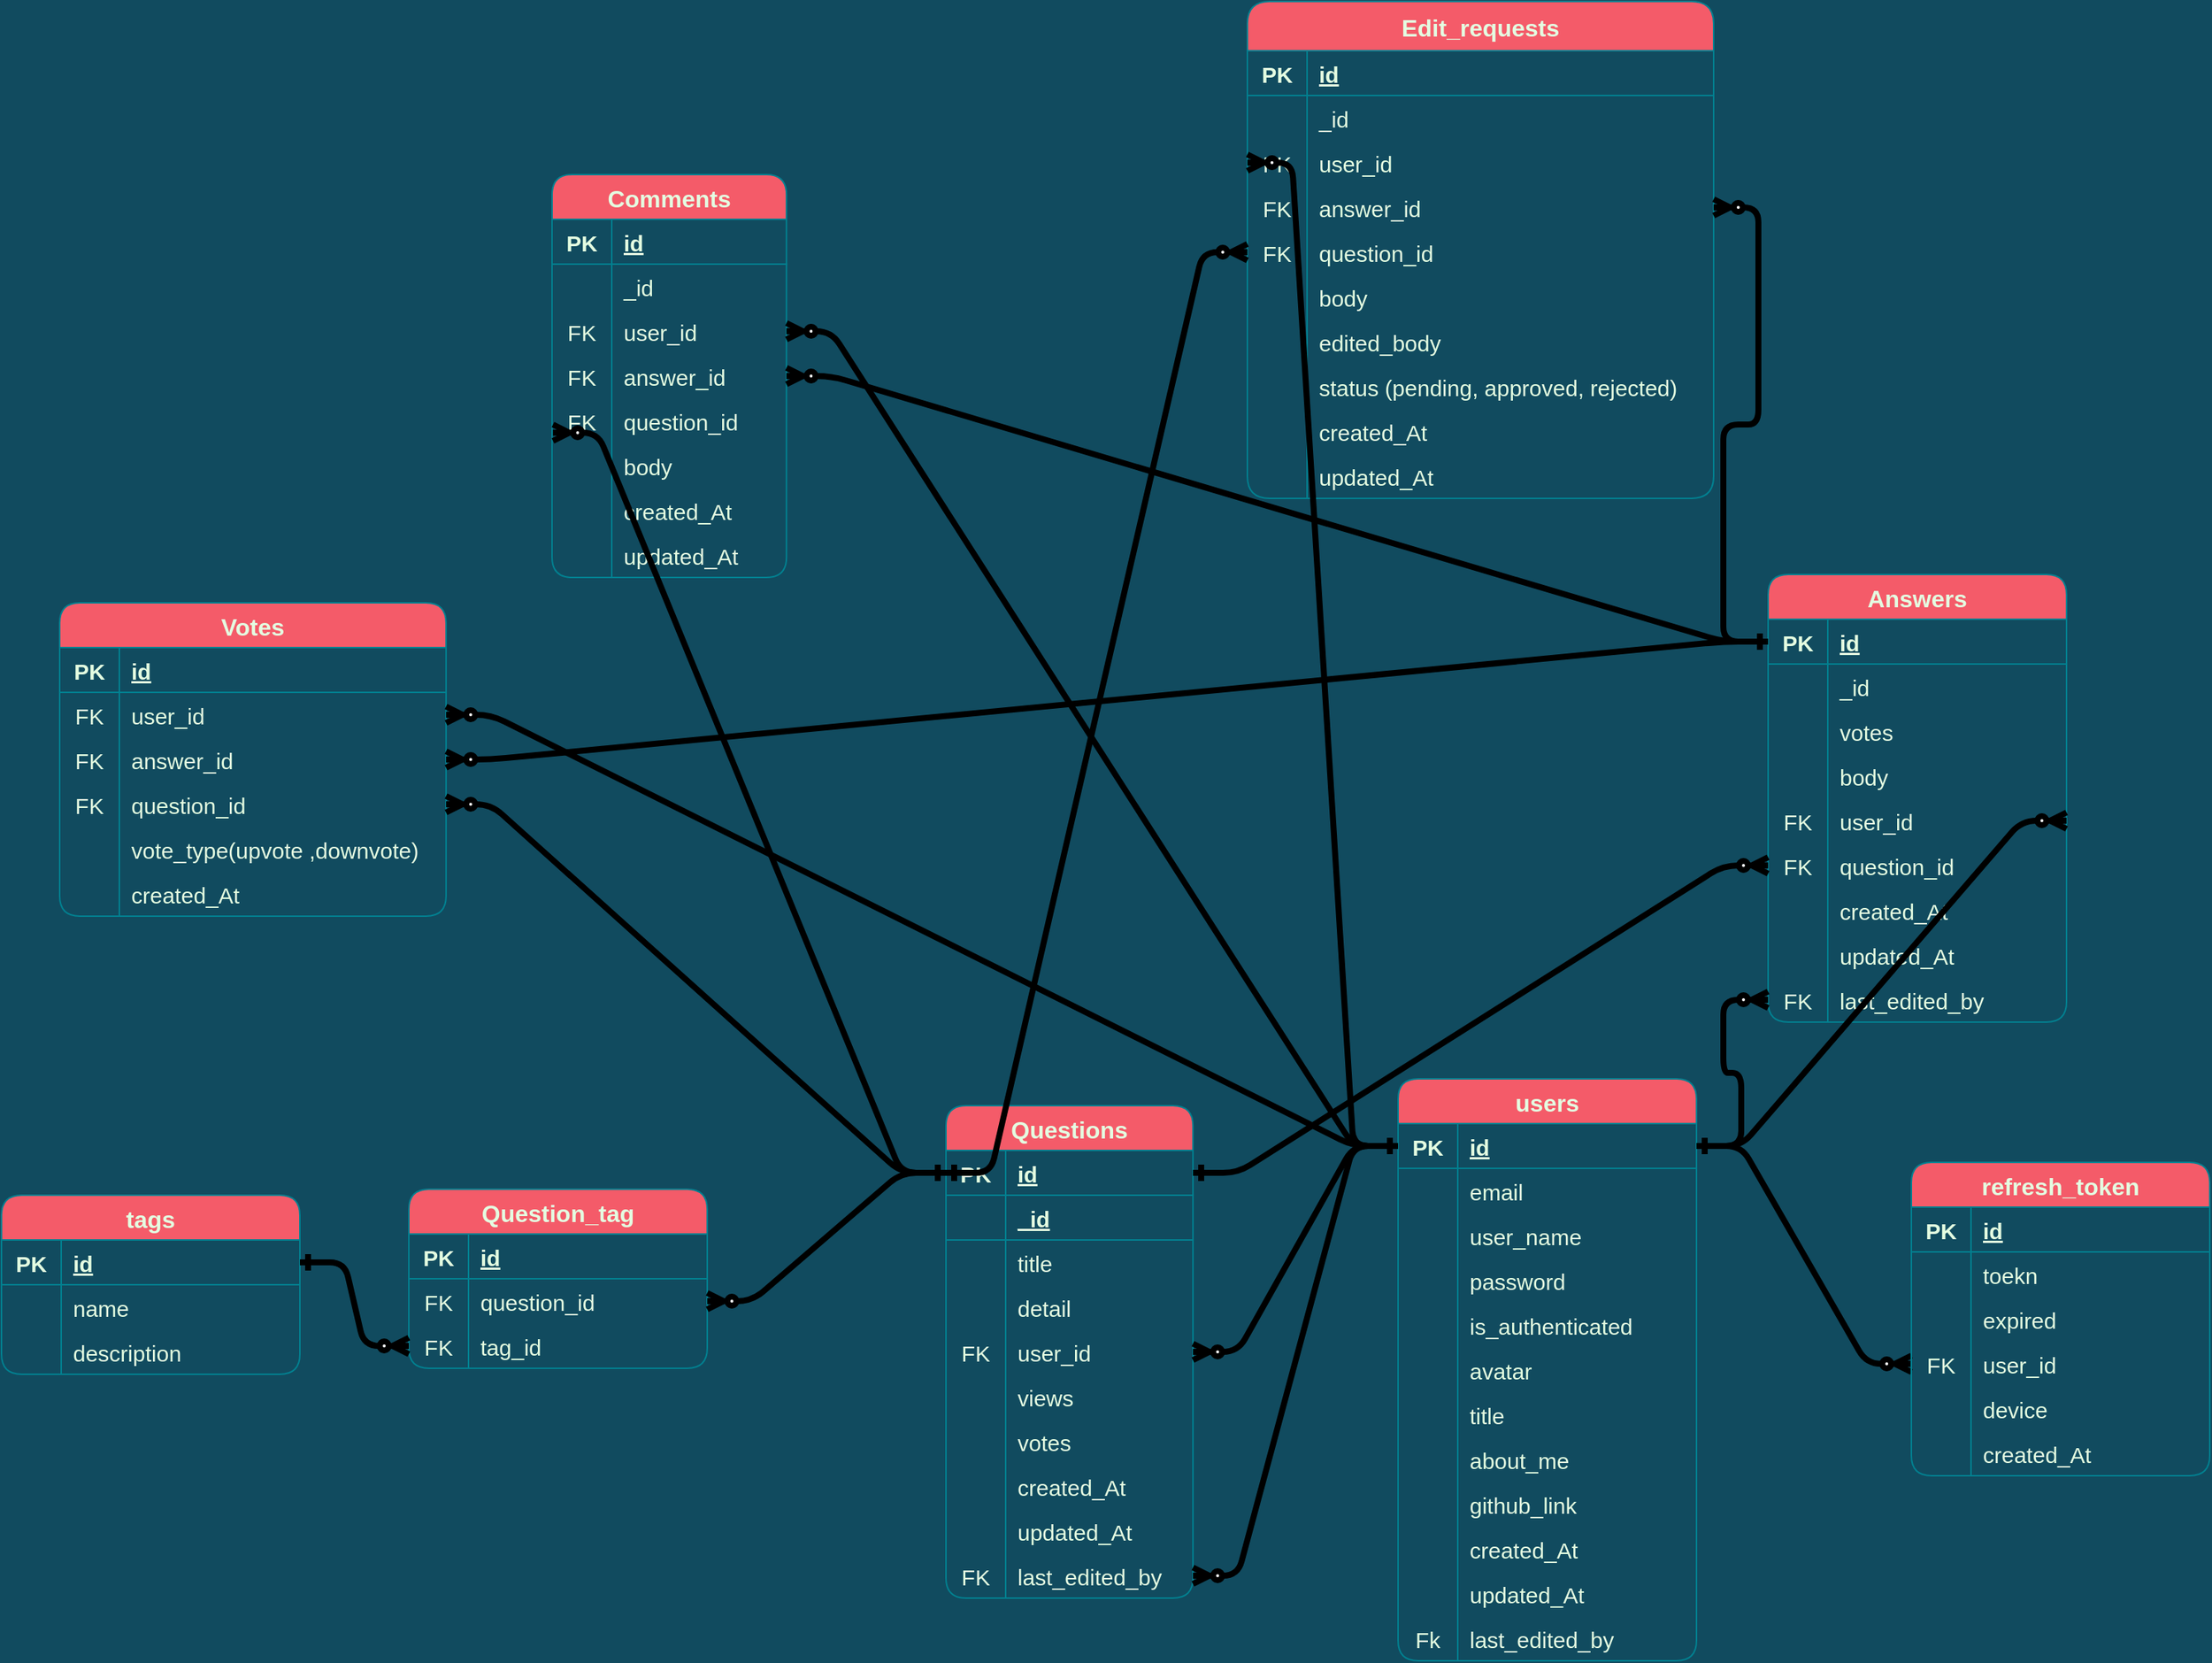 <mxfile version="13.9.9" type="device"><diagram id="0M2iYDCVV0c2qspmG5Bu" name="Page-1"><mxGraphModel dx="5492" dy="2157" grid="0" gridSize="10" guides="1" tooltips="1" connect="1" arrows="1" fold="1" page="1" pageScale="1" pageWidth="827" pageHeight="1169" background="#114B5F" math="0" shadow="0"><root><mxCell id="0"/><mxCell id="1" parent="0"/><mxCell id="k6228SG1UipvhDM5MsG0-11" value="" style="edgeStyle=entityRelationEdgeStyle;endArrow=ERzeroToMany;startArrow=ERone;endFill=1;startFill=0;fontColor=#E4FDE1;fillColor=none;strokeWidth=4;labelBackgroundColor=#114B5F;exitX=1;exitY=0.5;exitDx=0;exitDy=0;entryX=0;entryY=0.5;entryDx=0;entryDy=0;" parent="1" source="k6228SG1UipvhDM5MsG0-13" target="k6228SG1UipvhDM5MsG0-100" edge="1"><mxGeometry width="100" height="100" relative="1" as="geometry"><mxPoint x="-1415" y="548" as="sourcePoint"/><mxPoint x="-1635" y="708" as="targetPoint"/></mxGeometry></mxCell><mxCell id="k6228SG1UipvhDM5MsG0-12" value="users" style="shape=table;startSize=30;container=1;collapsible=1;childLayout=tableLayout;fixedRows=1;rowLines=0;fontStyle=1;align=center;resizeLast=1;fillColor=#F45B69;strokeColor=#028090;fontSize=16;labelBackgroundColor=none;labelBorderColor=none;fontColor=#E4FDE1;rounded=1;" parent="1" vertex="1"><mxGeometry x="-2227" y="53" width="200" height="390" as="geometry"/></mxCell><mxCell id="k6228SG1UipvhDM5MsG0-13" value="" style="shape=partialRectangle;collapsible=0;dropTarget=0;pointerEvents=0;fillColor=none;points=[[0,0.5],[1,0.5]];portConstraint=eastwest;top=0;left=0;right=0;bottom=1;fontSize=15;strokeColor=#028090;fontColor=#E4FDE1;" parent="k6228SG1UipvhDM5MsG0-12" vertex="1"><mxGeometry y="30" width="200" height="30" as="geometry"/></mxCell><mxCell id="k6228SG1UipvhDM5MsG0-14" value="PK" style="shape=partialRectangle;overflow=hidden;connectable=0;fillColor=none;top=0;left=0;bottom=0;right=0;fontStyle=1;fontSize=15;strokeColor=#028090;fontColor=#E4FDE1;" parent="k6228SG1UipvhDM5MsG0-13" vertex="1"><mxGeometry width="40" height="30" as="geometry"><mxRectangle width="40" height="30" as="alternateBounds"/></mxGeometry></mxCell><mxCell id="k6228SG1UipvhDM5MsG0-15" value="id" style="shape=partialRectangle;overflow=hidden;connectable=0;fillColor=none;top=0;left=0;bottom=0;right=0;align=left;spacingLeft=6;fontStyle=5;fontSize=15;strokeColor=#028090;fontColor=#E4FDE1;" parent="k6228SG1UipvhDM5MsG0-13" vertex="1"><mxGeometry x="40" width="160" height="30" as="geometry"><mxRectangle width="160" height="30" as="alternateBounds"/></mxGeometry></mxCell><mxCell id="k6228SG1UipvhDM5MsG0-16" style="shape=partialRectangle;collapsible=0;dropTarget=0;pointerEvents=0;fillColor=none;points=[[0,0.5],[1,0.5]];portConstraint=eastwest;top=0;left=0;right=0;bottom=0;fontSize=15;strokeColor=#028090;fontColor=#E4FDE1;" parent="k6228SG1UipvhDM5MsG0-12" vertex="1"><mxGeometry y="60" width="200" height="30" as="geometry"/></mxCell><mxCell id="k6228SG1UipvhDM5MsG0-17" style="shape=partialRectangle;overflow=hidden;connectable=0;fillColor=none;top=0;left=0;bottom=0;right=0;fontSize=15;strokeColor=#028090;fontColor=#E4FDE1;" parent="k6228SG1UipvhDM5MsG0-16" vertex="1"><mxGeometry width="40" height="30" as="geometry"><mxRectangle width="40" height="30" as="alternateBounds"/></mxGeometry></mxCell><mxCell id="k6228SG1UipvhDM5MsG0-18" value="email" style="shape=partialRectangle;overflow=hidden;connectable=0;fillColor=none;top=0;left=0;bottom=0;right=0;align=left;spacingLeft=6;fontSize=15;strokeColor=#028090;fontColor=#E4FDE1;" parent="k6228SG1UipvhDM5MsG0-16" vertex="1"><mxGeometry x="40" width="160" height="30" as="geometry"><mxRectangle width="160" height="30" as="alternateBounds"/></mxGeometry></mxCell><mxCell id="k6228SG1UipvhDM5MsG0-19" style="shape=partialRectangle;collapsible=0;dropTarget=0;pointerEvents=0;fillColor=none;points=[[0,0.5],[1,0.5]];portConstraint=eastwest;top=0;left=0;right=0;bottom=0;fontSize=15;strokeColor=#028090;fontColor=#E4FDE1;" parent="k6228SG1UipvhDM5MsG0-12" vertex="1"><mxGeometry y="90" width="200" height="30" as="geometry"/></mxCell><mxCell id="k6228SG1UipvhDM5MsG0-20" style="shape=partialRectangle;overflow=hidden;connectable=0;fillColor=none;top=0;left=0;bottom=0;right=0;fontSize=15;strokeColor=#028090;fontColor=#E4FDE1;" parent="k6228SG1UipvhDM5MsG0-19" vertex="1"><mxGeometry width="40" height="30" as="geometry"><mxRectangle width="40" height="30" as="alternateBounds"/></mxGeometry></mxCell><mxCell id="k6228SG1UipvhDM5MsG0-21" value="user_name" style="shape=partialRectangle;overflow=hidden;connectable=0;fillColor=none;top=0;left=0;bottom=0;right=0;align=left;spacingLeft=6;fontSize=15;strokeColor=#028090;fontColor=#E4FDE1;" parent="k6228SG1UipvhDM5MsG0-19" vertex="1"><mxGeometry x="40" width="160" height="30" as="geometry"><mxRectangle width="160" height="30" as="alternateBounds"/></mxGeometry></mxCell><mxCell id="k6228SG1UipvhDM5MsG0-22" style="shape=partialRectangle;collapsible=0;dropTarget=0;pointerEvents=0;fillColor=none;points=[[0,0.5],[1,0.5]];portConstraint=eastwest;top=0;left=0;right=0;bottom=0;fontSize=15;strokeColor=#028090;fontColor=#E4FDE1;" parent="k6228SG1UipvhDM5MsG0-12" vertex="1"><mxGeometry y="120" width="200" height="30" as="geometry"/></mxCell><mxCell id="k6228SG1UipvhDM5MsG0-23" style="shape=partialRectangle;overflow=hidden;connectable=0;fillColor=none;top=0;left=0;bottom=0;right=0;fontSize=15;strokeColor=#028090;fontColor=#E4FDE1;" parent="k6228SG1UipvhDM5MsG0-22" vertex="1"><mxGeometry width="40" height="30" as="geometry"><mxRectangle width="40" height="30" as="alternateBounds"/></mxGeometry></mxCell><mxCell id="k6228SG1UipvhDM5MsG0-24" value="password" style="shape=partialRectangle;overflow=hidden;connectable=0;fillColor=none;top=0;left=0;bottom=0;right=0;align=left;spacingLeft=6;fontSize=15;strokeColor=#028090;fontColor=#E4FDE1;" parent="k6228SG1UipvhDM5MsG0-22" vertex="1"><mxGeometry x="40" width="160" height="30" as="geometry"><mxRectangle width="160" height="30" as="alternateBounds"/></mxGeometry></mxCell><mxCell id="k6228SG1UipvhDM5MsG0-34" style="shape=partialRectangle;collapsible=0;dropTarget=0;pointerEvents=0;fillColor=none;points=[[0,0.5],[1,0.5]];portConstraint=eastwest;top=0;left=0;right=0;bottom=0;fontSize=15;strokeColor=#028090;fontColor=#E4FDE1;" parent="k6228SG1UipvhDM5MsG0-12" vertex="1"><mxGeometry y="150" width="200" height="30" as="geometry"/></mxCell><mxCell id="k6228SG1UipvhDM5MsG0-35" style="shape=partialRectangle;overflow=hidden;connectable=0;fillColor=none;top=0;left=0;bottom=0;right=0;fontSize=15;strokeColor=#028090;fontColor=#E4FDE1;" parent="k6228SG1UipvhDM5MsG0-34" vertex="1"><mxGeometry width="40" height="30" as="geometry"><mxRectangle width="40" height="30" as="alternateBounds"/></mxGeometry></mxCell><mxCell id="k6228SG1UipvhDM5MsG0-36" value="is_authenticated" style="shape=partialRectangle;overflow=hidden;connectable=0;fillColor=none;top=0;left=0;bottom=0;right=0;align=left;spacingLeft=6;fontSize=15;strokeColor=#028090;fontColor=#E4FDE1;" parent="k6228SG1UipvhDM5MsG0-34" vertex="1"><mxGeometry x="40" width="160" height="30" as="geometry"><mxRectangle width="160" height="30" as="alternateBounds"/></mxGeometry></mxCell><mxCell id="k6228SG1UipvhDM5MsG0-172" style="shape=partialRectangle;collapsible=0;dropTarget=0;pointerEvents=0;fillColor=none;points=[[0,0.5],[1,0.5]];portConstraint=eastwest;top=0;left=0;right=0;bottom=0;fontSize=15;strokeColor=#028090;fontColor=#E4FDE1;" parent="k6228SG1UipvhDM5MsG0-12" vertex="1"><mxGeometry y="180" width="200" height="30" as="geometry"/></mxCell><mxCell id="k6228SG1UipvhDM5MsG0-173" style="shape=partialRectangle;overflow=hidden;connectable=0;fillColor=none;top=0;left=0;bottom=0;right=0;fontSize=15;strokeColor=#028090;fontColor=#E4FDE1;" parent="k6228SG1UipvhDM5MsG0-172" vertex="1"><mxGeometry width="40" height="30" as="geometry"><mxRectangle width="40" height="30" as="alternateBounds"/></mxGeometry></mxCell><mxCell id="k6228SG1UipvhDM5MsG0-174" value="avatar" style="shape=partialRectangle;overflow=hidden;connectable=0;fillColor=none;top=0;left=0;bottom=0;right=0;align=left;spacingLeft=6;fontSize=15;strokeColor=#028090;fontColor=#E4FDE1;" parent="k6228SG1UipvhDM5MsG0-172" vertex="1"><mxGeometry x="40" width="160" height="30" as="geometry"><mxRectangle width="160" height="30" as="alternateBounds"/></mxGeometry></mxCell><mxCell id="k6228SG1UipvhDM5MsG0-270" style="shape=partialRectangle;collapsible=0;dropTarget=0;pointerEvents=0;fillColor=none;points=[[0,0.5],[1,0.5]];portConstraint=eastwest;top=0;left=0;right=0;bottom=0;fontSize=15;strokeColor=#028090;fontColor=#E4FDE1;" parent="k6228SG1UipvhDM5MsG0-12" vertex="1"><mxGeometry y="210" width="200" height="30" as="geometry"/></mxCell><mxCell id="k6228SG1UipvhDM5MsG0-271" style="shape=partialRectangle;overflow=hidden;connectable=0;fillColor=none;top=0;left=0;bottom=0;right=0;fontSize=15;strokeColor=#028090;fontColor=#E4FDE1;" parent="k6228SG1UipvhDM5MsG0-270" vertex="1"><mxGeometry width="40" height="30" as="geometry"><mxRectangle width="40" height="30" as="alternateBounds"/></mxGeometry></mxCell><mxCell id="k6228SG1UipvhDM5MsG0-272" value="title" style="shape=partialRectangle;overflow=hidden;connectable=0;fillColor=none;top=0;left=0;bottom=0;right=0;align=left;spacingLeft=6;fontSize=15;strokeColor=#028090;fontColor=#E4FDE1;" parent="k6228SG1UipvhDM5MsG0-270" vertex="1"><mxGeometry x="40" width="160" height="30" as="geometry"><mxRectangle width="160" height="30" as="alternateBounds"/></mxGeometry></mxCell><mxCell id="k6228SG1UipvhDM5MsG0-273" style="shape=partialRectangle;collapsible=0;dropTarget=0;pointerEvents=0;fillColor=none;points=[[0,0.5],[1,0.5]];portConstraint=eastwest;top=0;left=0;right=0;bottom=0;fontSize=15;strokeColor=#028090;fontColor=#E4FDE1;" parent="k6228SG1UipvhDM5MsG0-12" vertex="1"><mxGeometry y="240" width="200" height="30" as="geometry"/></mxCell><mxCell id="k6228SG1UipvhDM5MsG0-274" style="shape=partialRectangle;overflow=hidden;connectable=0;fillColor=none;top=0;left=0;bottom=0;right=0;fontSize=15;strokeColor=#028090;fontColor=#E4FDE1;" parent="k6228SG1UipvhDM5MsG0-273" vertex="1"><mxGeometry width="40" height="30" as="geometry"><mxRectangle width="40" height="30" as="alternateBounds"/></mxGeometry></mxCell><mxCell id="k6228SG1UipvhDM5MsG0-275" value="about_me" style="shape=partialRectangle;overflow=hidden;connectable=0;fillColor=none;top=0;left=0;bottom=0;right=0;align=left;spacingLeft=6;fontSize=15;strokeColor=#028090;fontColor=#E4FDE1;" parent="k6228SG1UipvhDM5MsG0-273" vertex="1"><mxGeometry x="40" width="160" height="30" as="geometry"><mxRectangle width="160" height="30" as="alternateBounds"/></mxGeometry></mxCell><mxCell id="k6228SG1UipvhDM5MsG0-276" style="shape=partialRectangle;collapsible=0;dropTarget=0;pointerEvents=0;fillColor=none;points=[[0,0.5],[1,0.5]];portConstraint=eastwest;top=0;left=0;right=0;bottom=0;fontSize=15;strokeColor=#028090;fontColor=#E4FDE1;" parent="k6228SG1UipvhDM5MsG0-12" vertex="1"><mxGeometry y="270" width="200" height="30" as="geometry"/></mxCell><mxCell id="k6228SG1UipvhDM5MsG0-277" style="shape=partialRectangle;overflow=hidden;connectable=0;fillColor=none;top=0;left=0;bottom=0;right=0;fontSize=15;strokeColor=#028090;fontColor=#E4FDE1;" parent="k6228SG1UipvhDM5MsG0-276" vertex="1"><mxGeometry width="40" height="30" as="geometry"><mxRectangle width="40" height="30" as="alternateBounds"/></mxGeometry></mxCell><mxCell id="k6228SG1UipvhDM5MsG0-278" value="github_link" style="shape=partialRectangle;overflow=hidden;connectable=0;fillColor=none;top=0;left=0;bottom=0;right=0;align=left;spacingLeft=6;fontSize=15;strokeColor=#028090;fontColor=#E4FDE1;" parent="k6228SG1UipvhDM5MsG0-276" vertex="1"><mxGeometry x="40" width="160" height="30" as="geometry"><mxRectangle width="160" height="30" as="alternateBounds"/></mxGeometry></mxCell><mxCell id="k6228SG1UipvhDM5MsG0-169" style="shape=partialRectangle;collapsible=0;dropTarget=0;pointerEvents=0;fillColor=none;points=[[0,0.5],[1,0.5]];portConstraint=eastwest;top=0;left=0;right=0;bottom=0;fontSize=15;strokeColor=#028090;fontColor=#E4FDE1;" parent="k6228SG1UipvhDM5MsG0-12" vertex="1"><mxGeometry y="300" width="200" height="30" as="geometry"/></mxCell><mxCell id="k6228SG1UipvhDM5MsG0-170" style="shape=partialRectangle;overflow=hidden;connectable=0;fillColor=none;top=0;left=0;bottom=0;right=0;fontSize=15;strokeColor=#028090;fontColor=#E4FDE1;" parent="k6228SG1UipvhDM5MsG0-169" vertex="1"><mxGeometry width="40" height="30" as="geometry"><mxRectangle width="40" height="30" as="alternateBounds"/></mxGeometry></mxCell><mxCell id="k6228SG1UipvhDM5MsG0-171" value="created_At" style="shape=partialRectangle;overflow=hidden;connectable=0;fillColor=none;top=0;left=0;bottom=0;right=0;align=left;spacingLeft=6;fontSize=15;strokeColor=#028090;fontColor=#E4FDE1;" parent="k6228SG1UipvhDM5MsG0-169" vertex="1"><mxGeometry x="40" width="160" height="30" as="geometry"><mxRectangle width="160" height="30" as="alternateBounds"/></mxGeometry></mxCell><mxCell id="k6228SG1UipvhDM5MsG0-279" style="shape=partialRectangle;collapsible=0;dropTarget=0;pointerEvents=0;fillColor=none;points=[[0,0.5],[1,0.5]];portConstraint=eastwest;top=0;left=0;right=0;bottom=0;fontSize=15;strokeColor=#028090;fontColor=#E4FDE1;" parent="k6228SG1UipvhDM5MsG0-12" vertex="1"><mxGeometry y="330" width="200" height="30" as="geometry"/></mxCell><mxCell id="k6228SG1UipvhDM5MsG0-280" style="shape=partialRectangle;overflow=hidden;connectable=0;fillColor=none;top=0;left=0;bottom=0;right=0;fontSize=15;strokeColor=#028090;fontColor=#E4FDE1;" parent="k6228SG1UipvhDM5MsG0-279" vertex="1"><mxGeometry width="40" height="30" as="geometry"><mxRectangle width="40" height="30" as="alternateBounds"/></mxGeometry></mxCell><mxCell id="k6228SG1UipvhDM5MsG0-281" value="updated_At" style="shape=partialRectangle;overflow=hidden;connectable=0;fillColor=none;top=0;left=0;bottom=0;right=0;align=left;spacingLeft=6;fontSize=15;strokeColor=#028090;fontColor=#E4FDE1;" parent="k6228SG1UipvhDM5MsG0-279" vertex="1"><mxGeometry x="40" width="160" height="30" as="geometry"><mxRectangle width="160" height="30" as="alternateBounds"/></mxGeometry></mxCell><mxCell id="9YJ8OxJkpA8VCLvmCYb0-4" style="shape=partialRectangle;collapsible=0;dropTarget=0;pointerEvents=0;fillColor=none;points=[[0,0.5],[1,0.5]];portConstraint=eastwest;top=0;left=0;right=0;bottom=0;fontSize=15;strokeColor=#028090;fontColor=#E4FDE1;" parent="k6228SG1UipvhDM5MsG0-12" vertex="1"><mxGeometry y="360" width="200" height="30" as="geometry"/></mxCell><mxCell id="9YJ8OxJkpA8VCLvmCYb0-5" value="Fk" style="shape=partialRectangle;overflow=hidden;connectable=0;fillColor=none;top=0;left=0;bottom=0;right=0;fontSize=15;strokeColor=#028090;fontColor=#E4FDE1;" parent="9YJ8OxJkpA8VCLvmCYb0-4" vertex="1"><mxGeometry width="40" height="30" as="geometry"><mxRectangle width="40" height="30" as="alternateBounds"/></mxGeometry></mxCell><mxCell id="9YJ8OxJkpA8VCLvmCYb0-6" value="last_edited_by" style="shape=partialRectangle;overflow=hidden;connectable=0;fillColor=none;top=0;left=0;bottom=0;right=0;align=left;spacingLeft=6;fontSize=15;strokeColor=#028090;fontColor=#E4FDE1;" parent="9YJ8OxJkpA8VCLvmCYb0-4" vertex="1"><mxGeometry x="40" width="160" height="30" as="geometry"><mxRectangle width="160" height="30" as="alternateBounds"/></mxGeometry></mxCell><mxCell id="k6228SG1UipvhDM5MsG0-38" value="tags" style="shape=table;startSize=30;container=1;collapsible=1;childLayout=tableLayout;fixedRows=1;rowLines=0;fontStyle=1;align=center;resizeLast=1;fillColor=#F45B69;strokeColor=#028090;fontSize=16;labelBackgroundColor=none;labelBorderColor=none;fontColor=#E4FDE1;rounded=1;" parent="1" vertex="1"><mxGeometry x="-3163" y="131" width="200" height="120" as="geometry"/></mxCell><mxCell id="k6228SG1UipvhDM5MsG0-39" value="" style="shape=partialRectangle;collapsible=0;dropTarget=0;pointerEvents=0;fillColor=none;points=[[0,0.5],[1,0.5]];portConstraint=eastwest;top=0;left=0;right=0;bottom=1;fontSize=15;strokeColor=#028090;fontColor=#E4FDE1;" parent="k6228SG1UipvhDM5MsG0-38" vertex="1"><mxGeometry y="30" width="200" height="30" as="geometry"/></mxCell><mxCell id="k6228SG1UipvhDM5MsG0-40" value="PK" style="shape=partialRectangle;overflow=hidden;connectable=0;fillColor=none;top=0;left=0;bottom=0;right=0;fontStyle=1;fontSize=15;strokeColor=#028090;fontColor=#E4FDE1;" parent="k6228SG1UipvhDM5MsG0-39" vertex="1"><mxGeometry width="40" height="30" as="geometry"><mxRectangle width="40" height="30" as="alternateBounds"/></mxGeometry></mxCell><mxCell id="k6228SG1UipvhDM5MsG0-41" value="id" style="shape=partialRectangle;overflow=hidden;connectable=0;fillColor=none;top=0;left=0;bottom=0;right=0;align=left;spacingLeft=6;fontStyle=5;fontSize=15;strokeColor=#028090;fontColor=#E4FDE1;" parent="k6228SG1UipvhDM5MsG0-39" vertex="1"><mxGeometry x="40" width="160" height="30" as="geometry"><mxRectangle width="160" height="30" as="alternateBounds"/></mxGeometry></mxCell><mxCell id="k6228SG1UipvhDM5MsG0-42" style="shape=partialRectangle;collapsible=0;dropTarget=0;pointerEvents=0;fillColor=none;points=[[0,0.5],[1,0.5]];portConstraint=eastwest;top=0;left=0;right=0;bottom=0;fontSize=15;strokeColor=#028090;fontColor=#E4FDE1;" parent="k6228SG1UipvhDM5MsG0-38" vertex="1"><mxGeometry y="60" width="200" height="30" as="geometry"/></mxCell><mxCell id="k6228SG1UipvhDM5MsG0-43" style="shape=partialRectangle;overflow=hidden;connectable=0;fillColor=none;top=0;left=0;bottom=0;right=0;fontSize=15;strokeColor=#028090;fontColor=#E4FDE1;" parent="k6228SG1UipvhDM5MsG0-42" vertex="1"><mxGeometry width="40" height="30" as="geometry"><mxRectangle width="40" height="30" as="alternateBounds"/></mxGeometry></mxCell><mxCell id="k6228SG1UipvhDM5MsG0-44" value="name" style="shape=partialRectangle;overflow=hidden;connectable=0;fillColor=none;top=0;left=0;bottom=0;right=0;align=left;spacingLeft=6;fontSize=15;strokeColor=#028090;fontColor=#E4FDE1;" parent="k6228SG1UipvhDM5MsG0-42" vertex="1"><mxGeometry x="40" width="160" height="30" as="geometry"><mxRectangle width="160" height="30" as="alternateBounds"/></mxGeometry></mxCell><mxCell id="k6228SG1UipvhDM5MsG0-151" style="shape=partialRectangle;collapsible=0;dropTarget=0;pointerEvents=0;fillColor=none;points=[[0,0.5],[1,0.5]];portConstraint=eastwest;top=0;left=0;right=0;bottom=0;fontSize=15;strokeColor=#028090;fontColor=#E4FDE1;" parent="k6228SG1UipvhDM5MsG0-38" vertex="1"><mxGeometry y="90" width="200" height="30" as="geometry"/></mxCell><mxCell id="k6228SG1UipvhDM5MsG0-152" style="shape=partialRectangle;overflow=hidden;connectable=0;fillColor=none;top=0;left=0;bottom=0;right=0;fontSize=15;strokeColor=#028090;fontColor=#E4FDE1;" parent="k6228SG1UipvhDM5MsG0-151" vertex="1"><mxGeometry width="40" height="30" as="geometry"><mxRectangle width="40" height="30" as="alternateBounds"/></mxGeometry></mxCell><mxCell id="k6228SG1UipvhDM5MsG0-153" value="description" style="shape=partialRectangle;overflow=hidden;connectable=0;fillColor=none;top=0;left=0;bottom=0;right=0;align=left;spacingLeft=6;fontSize=15;strokeColor=#028090;fontColor=#E4FDE1;" parent="k6228SG1UipvhDM5MsG0-151" vertex="1"><mxGeometry x="40" width="160" height="30" as="geometry"><mxRectangle width="160" height="30" as="alternateBounds"/></mxGeometry></mxCell><mxCell id="k6228SG1UipvhDM5MsG0-48" value="Question_tag" style="shape=table;startSize=30;container=1;collapsible=1;childLayout=tableLayout;fixedRows=1;rowLines=0;fontStyle=1;align=center;resizeLast=1;fillColor=#F45B69;strokeColor=#028090;fontSize=16;labelBackgroundColor=none;labelBorderColor=none;fontColor=#E4FDE1;rounded=1;" parent="1" vertex="1"><mxGeometry x="-2890" y="127" width="200" height="120" as="geometry"/></mxCell><mxCell id="k6228SG1UipvhDM5MsG0-49" value="" style="shape=partialRectangle;collapsible=0;dropTarget=0;pointerEvents=0;fillColor=none;points=[[0,0.5],[1,0.5]];portConstraint=eastwest;top=0;left=0;right=0;bottom=1;fontSize=15;strokeColor=#028090;fontColor=#E4FDE1;" parent="k6228SG1UipvhDM5MsG0-48" vertex="1"><mxGeometry y="30" width="200" height="30" as="geometry"/></mxCell><mxCell id="k6228SG1UipvhDM5MsG0-50" value="PK" style="shape=partialRectangle;overflow=hidden;connectable=0;fillColor=none;top=0;left=0;bottom=0;right=0;fontStyle=1;fontSize=15;strokeColor=#028090;fontColor=#E4FDE1;" parent="k6228SG1UipvhDM5MsG0-49" vertex="1"><mxGeometry width="40" height="30" as="geometry"><mxRectangle width="40" height="30" as="alternateBounds"/></mxGeometry></mxCell><mxCell id="k6228SG1UipvhDM5MsG0-51" value="id" style="shape=partialRectangle;overflow=hidden;connectable=0;fillColor=none;top=0;left=0;bottom=0;right=0;align=left;spacingLeft=6;fontStyle=5;fontSize=15;strokeColor=#028090;fontColor=#E4FDE1;" parent="k6228SG1UipvhDM5MsG0-49" vertex="1"><mxGeometry x="40" width="160" height="30" as="geometry"><mxRectangle width="160" height="30" as="alternateBounds"/></mxGeometry></mxCell><mxCell id="k6228SG1UipvhDM5MsG0-52" style="shape=partialRectangle;collapsible=0;dropTarget=0;pointerEvents=0;fillColor=none;points=[[0,0.5],[1,0.5]];portConstraint=eastwest;top=0;left=0;right=0;bottom=0;fontSize=15;strokeColor=#028090;fontColor=#E4FDE1;" parent="k6228SG1UipvhDM5MsG0-48" vertex="1"><mxGeometry y="60" width="200" height="30" as="geometry"/></mxCell><mxCell id="k6228SG1UipvhDM5MsG0-53" value="FK" style="shape=partialRectangle;overflow=hidden;connectable=0;fillColor=none;top=0;left=0;bottom=0;right=0;fontSize=15;strokeColor=#028090;fontColor=#E4FDE1;" parent="k6228SG1UipvhDM5MsG0-52" vertex="1"><mxGeometry width="40" height="30" as="geometry"><mxRectangle width="40" height="30" as="alternateBounds"/></mxGeometry></mxCell><mxCell id="k6228SG1UipvhDM5MsG0-54" value="question_id" style="shape=partialRectangle;overflow=hidden;connectable=0;fillColor=none;top=0;left=0;bottom=0;right=0;align=left;spacingLeft=6;fontSize=15;strokeColor=#028090;fontColor=#E4FDE1;" parent="k6228SG1UipvhDM5MsG0-52" vertex="1"><mxGeometry x="40" width="160" height="30" as="geometry"><mxRectangle width="160" height="30" as="alternateBounds"/></mxGeometry></mxCell><mxCell id="k6228SG1UipvhDM5MsG0-55" style="shape=partialRectangle;collapsible=0;dropTarget=0;pointerEvents=0;fillColor=none;points=[[0,0.5],[1,0.5]];portConstraint=eastwest;top=0;left=0;right=0;bottom=0;fontSize=15;strokeColor=#028090;fontColor=#E4FDE1;" parent="k6228SG1UipvhDM5MsG0-48" vertex="1"><mxGeometry y="90" width="200" height="30" as="geometry"/></mxCell><mxCell id="k6228SG1UipvhDM5MsG0-56" value="FK" style="shape=partialRectangle;overflow=hidden;connectable=0;fillColor=none;top=0;left=0;bottom=0;right=0;fontSize=15;strokeColor=#028090;fontColor=#E4FDE1;" parent="k6228SG1UipvhDM5MsG0-55" vertex="1"><mxGeometry width="40" height="30" as="geometry"><mxRectangle width="40" height="30" as="alternateBounds"/></mxGeometry></mxCell><mxCell id="k6228SG1UipvhDM5MsG0-57" value="tag_id" style="shape=partialRectangle;overflow=hidden;connectable=0;fillColor=none;top=0;left=0;bottom=0;right=0;align=left;spacingLeft=6;fontSize=15;strokeColor=#028090;fontColor=#E4FDE1;" parent="k6228SG1UipvhDM5MsG0-55" vertex="1"><mxGeometry x="40" width="160" height="30" as="geometry"><mxRectangle width="160" height="30" as="alternateBounds"/></mxGeometry></mxCell><mxCell id="k6228SG1UipvhDM5MsG0-58" value="Questions" style="shape=table;startSize=30;container=1;collapsible=1;childLayout=tableLayout;fixedRows=1;rowLines=0;fontStyle=1;align=center;resizeLast=1;fillColor=#F45B69;strokeColor=#028090;fontSize=16;labelBackgroundColor=none;labelBorderColor=none;fontColor=#E4FDE1;rounded=1;" parent="1" vertex="1"><mxGeometry x="-2530" y="71" width="165.552" height="330" as="geometry"/></mxCell><mxCell id="k6228SG1UipvhDM5MsG0-59" value="" style="shape=partialRectangle;collapsible=0;dropTarget=0;pointerEvents=0;fillColor=none;points=[[0,0.5],[1,0.5]];portConstraint=eastwest;top=0;left=0;right=0;bottom=1;fontSize=15;strokeColor=#028090;fontColor=#E4FDE1;" parent="k6228SG1UipvhDM5MsG0-58" vertex="1"><mxGeometry y="30" width="165.552" height="30" as="geometry"/></mxCell><mxCell id="k6228SG1UipvhDM5MsG0-60" value="PK" style="shape=partialRectangle;overflow=hidden;connectable=0;fillColor=none;top=0;left=0;bottom=0;right=0;fontStyle=1;fontSize=15;strokeColor=#028090;fontColor=#E4FDE1;" parent="k6228SG1UipvhDM5MsG0-59" vertex="1"><mxGeometry width="40" height="30" as="geometry"><mxRectangle width="40" height="30" as="alternateBounds"/></mxGeometry></mxCell><mxCell id="k6228SG1UipvhDM5MsG0-61" value="id" style="shape=partialRectangle;overflow=hidden;connectable=0;fillColor=none;top=0;left=0;bottom=0;right=0;align=left;spacingLeft=6;fontStyle=5;fontSize=15;strokeColor=#028090;fontColor=#E4FDE1;" parent="k6228SG1UipvhDM5MsG0-59" vertex="1"><mxGeometry x="40" width="125.552" height="30" as="geometry"><mxRectangle width="160" height="30" as="alternateBounds"/></mxGeometry></mxCell><mxCell id="k6228SG1UipvhDM5MsG0-282" style="shape=partialRectangle;collapsible=0;dropTarget=0;pointerEvents=0;fillColor=none;points=[[0,0.5],[1,0.5]];portConstraint=eastwest;top=0;left=0;right=0;bottom=1;fontSize=15;strokeColor=#028090;fontColor=#E4FDE1;" parent="k6228SG1UipvhDM5MsG0-58" vertex="1"><mxGeometry y="60" width="165.552" height="30" as="geometry"/></mxCell><mxCell id="k6228SG1UipvhDM5MsG0-283" style="shape=partialRectangle;overflow=hidden;connectable=0;fillColor=none;top=0;left=0;bottom=0;right=0;fontStyle=1;fontSize=15;strokeColor=#028090;fontColor=#E4FDE1;" parent="k6228SG1UipvhDM5MsG0-282" vertex="1"><mxGeometry width="40" height="30" as="geometry"><mxRectangle width="40" height="30" as="alternateBounds"/></mxGeometry></mxCell><mxCell id="k6228SG1UipvhDM5MsG0-284" value="_id" style="shape=partialRectangle;overflow=hidden;connectable=0;fillColor=none;top=0;left=0;bottom=0;right=0;align=left;spacingLeft=6;fontStyle=5;fontSize=15;strokeColor=#028090;fontColor=#E4FDE1;" parent="k6228SG1UipvhDM5MsG0-282" vertex="1"><mxGeometry x="40" width="125.552" height="30" as="geometry"><mxRectangle width="160" height="30" as="alternateBounds"/></mxGeometry></mxCell><mxCell id="k6228SG1UipvhDM5MsG0-62" style="shape=partialRectangle;collapsible=0;dropTarget=0;pointerEvents=0;fillColor=none;points=[[0,0.5],[1,0.5]];portConstraint=eastwest;top=0;left=0;right=0;bottom=0;fontSize=15;strokeColor=#028090;fontColor=#E4FDE1;" parent="k6228SG1UipvhDM5MsG0-58" vertex="1"><mxGeometry y="90" width="165.552" height="30" as="geometry"/></mxCell><mxCell id="k6228SG1UipvhDM5MsG0-63" style="shape=partialRectangle;overflow=hidden;connectable=0;fillColor=none;top=0;left=0;bottom=0;right=0;fontSize=15;strokeColor=#028090;fontColor=#E4FDE1;" parent="k6228SG1UipvhDM5MsG0-62" vertex="1"><mxGeometry width="40" height="30" as="geometry"><mxRectangle width="40" height="30" as="alternateBounds"/></mxGeometry></mxCell><mxCell id="k6228SG1UipvhDM5MsG0-64" value="title" style="shape=partialRectangle;overflow=hidden;connectable=0;fillColor=none;top=0;left=0;bottom=0;right=0;align=left;spacingLeft=6;fontSize=15;strokeColor=#028090;fontColor=#E4FDE1;" parent="k6228SG1UipvhDM5MsG0-62" vertex="1"><mxGeometry x="40" width="125.552" height="30" as="geometry"><mxRectangle width="160" height="30" as="alternateBounds"/></mxGeometry></mxCell><mxCell id="k6228SG1UipvhDM5MsG0-65" style="shape=partialRectangle;collapsible=0;dropTarget=0;pointerEvents=0;fillColor=none;points=[[0,0.5],[1,0.5]];portConstraint=eastwest;top=0;left=0;right=0;bottom=0;fontSize=15;strokeColor=#028090;fontColor=#E4FDE1;" parent="k6228SG1UipvhDM5MsG0-58" vertex="1"><mxGeometry y="120" width="165.552" height="30" as="geometry"/></mxCell><mxCell id="k6228SG1UipvhDM5MsG0-66" value="" style="shape=partialRectangle;overflow=hidden;connectable=0;fillColor=none;top=0;left=0;bottom=0;right=0;fontSize=15;strokeColor=#028090;fontColor=#E4FDE1;" parent="k6228SG1UipvhDM5MsG0-65" vertex="1"><mxGeometry width="40" height="30" as="geometry"><mxRectangle width="40" height="30" as="alternateBounds"/></mxGeometry></mxCell><mxCell id="k6228SG1UipvhDM5MsG0-67" value="detail" style="shape=partialRectangle;overflow=hidden;connectable=0;fillColor=none;top=0;left=0;bottom=0;right=0;align=left;spacingLeft=6;fontSize=15;strokeColor=#028090;fontColor=#E4FDE1;" parent="k6228SG1UipvhDM5MsG0-65" vertex="1"><mxGeometry x="40" width="125.552" height="30" as="geometry"><mxRectangle width="160" height="30" as="alternateBounds"/></mxGeometry></mxCell><mxCell id="k6228SG1UipvhDM5MsG0-136" style="shape=partialRectangle;collapsible=0;dropTarget=0;pointerEvents=0;fillColor=none;points=[[0,0.5],[1,0.5]];portConstraint=eastwest;top=0;left=0;right=0;bottom=0;fontSize=15;strokeColor=#028090;fontColor=#E4FDE1;" parent="k6228SG1UipvhDM5MsG0-58" vertex="1"><mxGeometry y="150" width="165.552" height="30" as="geometry"/></mxCell><mxCell id="k6228SG1UipvhDM5MsG0-137" value="FK" style="shape=partialRectangle;overflow=hidden;connectable=0;fillColor=none;top=0;left=0;bottom=0;right=0;fontSize=15;strokeColor=#028090;fontColor=#E4FDE1;" parent="k6228SG1UipvhDM5MsG0-136" vertex="1"><mxGeometry width="40" height="30" as="geometry"><mxRectangle width="40" height="30" as="alternateBounds"/></mxGeometry></mxCell><mxCell id="k6228SG1UipvhDM5MsG0-138" value="user_id" style="shape=partialRectangle;overflow=hidden;connectable=0;fillColor=none;top=0;left=0;bottom=0;right=0;align=left;spacingLeft=6;fontSize=15;strokeColor=#028090;fontColor=#E4FDE1;" parent="k6228SG1UipvhDM5MsG0-136" vertex="1"><mxGeometry x="40" width="125.552" height="30" as="geometry"><mxRectangle width="160" height="30" as="alternateBounds"/></mxGeometry></mxCell><mxCell id="k6228SG1UipvhDM5MsG0-145" style="shape=partialRectangle;collapsible=0;dropTarget=0;pointerEvents=0;fillColor=none;points=[[0,0.5],[1,0.5]];portConstraint=eastwest;top=0;left=0;right=0;bottom=0;fontSize=15;strokeColor=#028090;fontColor=#E4FDE1;" parent="k6228SG1UipvhDM5MsG0-58" vertex="1"><mxGeometry y="180" width="165.552" height="30" as="geometry"/></mxCell><mxCell id="k6228SG1UipvhDM5MsG0-146" style="shape=partialRectangle;overflow=hidden;connectable=0;fillColor=none;top=0;left=0;bottom=0;right=0;fontSize=15;strokeColor=#028090;fontColor=#E4FDE1;" parent="k6228SG1UipvhDM5MsG0-145" vertex="1"><mxGeometry width="40" height="30" as="geometry"><mxRectangle width="40" height="30" as="alternateBounds"/></mxGeometry></mxCell><mxCell id="k6228SG1UipvhDM5MsG0-147" value="views" style="shape=partialRectangle;overflow=hidden;connectable=0;fillColor=none;top=0;left=0;bottom=0;right=0;align=left;spacingLeft=6;fontSize=15;strokeColor=#028090;fontColor=#E4FDE1;" parent="k6228SG1UipvhDM5MsG0-145" vertex="1"><mxGeometry x="40" width="125.552" height="30" as="geometry"><mxRectangle width="160" height="30" as="alternateBounds"/></mxGeometry></mxCell><mxCell id="k6228SG1UipvhDM5MsG0-148" style="shape=partialRectangle;collapsible=0;dropTarget=0;pointerEvents=0;fillColor=none;points=[[0,0.5],[1,0.5]];portConstraint=eastwest;top=0;left=0;right=0;bottom=0;fontSize=15;strokeColor=#028090;fontColor=#E4FDE1;" parent="k6228SG1UipvhDM5MsG0-58" vertex="1"><mxGeometry y="210" width="165.552" height="30" as="geometry"/></mxCell><mxCell id="k6228SG1UipvhDM5MsG0-149" style="shape=partialRectangle;overflow=hidden;connectable=0;fillColor=none;top=0;left=0;bottom=0;right=0;fontSize=15;strokeColor=#028090;fontColor=#E4FDE1;" parent="k6228SG1UipvhDM5MsG0-148" vertex="1"><mxGeometry width="40" height="30" as="geometry"><mxRectangle width="40" height="30" as="alternateBounds"/></mxGeometry></mxCell><mxCell id="k6228SG1UipvhDM5MsG0-150" value="votes" style="shape=partialRectangle;overflow=hidden;connectable=0;fillColor=none;top=0;left=0;bottom=0;right=0;align=left;spacingLeft=6;fontSize=15;strokeColor=#028090;fontColor=#E4FDE1;" parent="k6228SG1UipvhDM5MsG0-148" vertex="1"><mxGeometry x="40" width="125.552" height="30" as="geometry"><mxRectangle width="160" height="30" as="alternateBounds"/></mxGeometry></mxCell><mxCell id="k6228SG1UipvhDM5MsG0-139" style="shape=partialRectangle;collapsible=0;dropTarget=0;pointerEvents=0;fillColor=none;points=[[0,0.5],[1,0.5]];portConstraint=eastwest;top=0;left=0;right=0;bottom=0;fontSize=15;strokeColor=#028090;fontColor=#E4FDE1;" parent="k6228SG1UipvhDM5MsG0-58" vertex="1"><mxGeometry y="240" width="165.552" height="30" as="geometry"/></mxCell><mxCell id="k6228SG1UipvhDM5MsG0-140" style="shape=partialRectangle;overflow=hidden;connectable=0;fillColor=none;top=0;left=0;bottom=0;right=0;fontSize=15;strokeColor=#028090;fontColor=#E4FDE1;" parent="k6228SG1UipvhDM5MsG0-139" vertex="1"><mxGeometry width="40" height="30" as="geometry"><mxRectangle width="40" height="30" as="alternateBounds"/></mxGeometry></mxCell><mxCell id="k6228SG1UipvhDM5MsG0-141" value="created_At" style="shape=partialRectangle;overflow=hidden;connectable=0;fillColor=none;top=0;left=0;bottom=0;right=0;align=left;spacingLeft=6;fontSize=15;strokeColor=#028090;fontColor=#E4FDE1;" parent="k6228SG1UipvhDM5MsG0-139" vertex="1"><mxGeometry x="40" width="125.552" height="30" as="geometry"><mxRectangle width="160" height="30" as="alternateBounds"/></mxGeometry></mxCell><mxCell id="k6228SG1UipvhDM5MsG0-142" style="shape=partialRectangle;collapsible=0;dropTarget=0;pointerEvents=0;fillColor=none;points=[[0,0.5],[1,0.5]];portConstraint=eastwest;top=0;left=0;right=0;bottom=0;fontSize=15;strokeColor=#028090;fontColor=#E4FDE1;" parent="k6228SG1UipvhDM5MsG0-58" vertex="1"><mxGeometry y="270" width="165.552" height="30" as="geometry"/></mxCell><mxCell id="k6228SG1UipvhDM5MsG0-143" value="&#10;&#10;&lt;span style=&quot;color: rgb(228, 253, 225); font-family: helvetica; font-size: 15px; font-style: normal; font-weight: 400; letter-spacing: normal; text-align: left; text-indent: 0px; text-transform: none; word-spacing: 0px; background-color: rgb(248, 249, 250); display: inline; float: none;&quot;&gt;last_edited_by&lt;/span&gt;&#10;&#10;" style="shape=partialRectangle;overflow=hidden;connectable=0;fillColor=none;top=0;left=0;bottom=0;right=0;fontSize=15;strokeColor=#028090;fontColor=#E4FDE1;" parent="k6228SG1UipvhDM5MsG0-142" vertex="1"><mxGeometry width="40" height="30" as="geometry"><mxRectangle width="40" height="30" as="alternateBounds"/></mxGeometry></mxCell><mxCell id="k6228SG1UipvhDM5MsG0-144" value="updated_At" style="shape=partialRectangle;overflow=hidden;connectable=0;fillColor=none;top=0;left=0;bottom=0;right=0;align=left;spacingLeft=6;fontSize=15;strokeColor=#028090;fontColor=#E4FDE1;" parent="k6228SG1UipvhDM5MsG0-142" vertex="1"><mxGeometry x="40" width="125.552" height="30" as="geometry"><mxRectangle width="160" height="30" as="alternateBounds"/></mxGeometry></mxCell><mxCell id="9YJ8OxJkpA8VCLvmCYb0-9" style="shape=partialRectangle;collapsible=0;dropTarget=0;pointerEvents=0;fillColor=none;points=[[0,0.5],[1,0.5]];portConstraint=eastwest;top=0;left=0;right=0;bottom=0;fontSize=15;strokeColor=#028090;fontColor=#E4FDE1;" parent="k6228SG1UipvhDM5MsG0-58" vertex="1"><mxGeometry y="300" width="165.552" height="30" as="geometry"/></mxCell><mxCell id="9YJ8OxJkpA8VCLvmCYb0-10" value="FK" style="shape=partialRectangle;overflow=hidden;connectable=0;fillColor=none;top=0;left=0;bottom=0;right=0;fontSize=15;strokeColor=#028090;fontColor=#E4FDE1;" parent="9YJ8OxJkpA8VCLvmCYb0-9" vertex="1"><mxGeometry width="40" height="30" as="geometry"><mxRectangle width="40" height="30" as="alternateBounds"/></mxGeometry></mxCell><mxCell id="9YJ8OxJkpA8VCLvmCYb0-11" value="last_edited_by" style="shape=partialRectangle;overflow=hidden;connectable=0;fillColor=none;top=0;left=0;bottom=0;right=0;align=left;spacingLeft=6;fontSize=15;strokeColor=#028090;fontColor=#E4FDE1;" parent="9YJ8OxJkpA8VCLvmCYb0-9" vertex="1"><mxGeometry x="40" width="125.552" height="30" as="geometry"><mxRectangle width="160" height="30" as="alternateBounds"/></mxGeometry></mxCell><mxCell id="k6228SG1UipvhDM5MsG0-77" value="Votes" style="shape=table;startSize=30;container=1;collapsible=1;childLayout=tableLayout;fixedRows=1;rowLines=0;fontStyle=1;align=center;resizeLast=1;fillColor=#F45B69;strokeColor=#028090;fontSize=16;labelBackgroundColor=none;labelBorderColor=none;fontColor=#E4FDE1;rounded=1;" parent="1" vertex="1"><mxGeometry x="-3124" y="-266" width="258.958" height="210" as="geometry"/></mxCell><mxCell id="k6228SG1UipvhDM5MsG0-78" value="" style="shape=partialRectangle;collapsible=0;dropTarget=0;pointerEvents=0;fillColor=none;points=[[0,0.5],[1,0.5]];portConstraint=eastwest;top=0;left=0;right=0;bottom=1;fontSize=15;strokeColor=#028090;fontColor=#E4FDE1;" parent="k6228SG1UipvhDM5MsG0-77" vertex="1"><mxGeometry y="30" width="258.958" height="30" as="geometry"/></mxCell><mxCell id="k6228SG1UipvhDM5MsG0-79" value="PK" style="shape=partialRectangle;overflow=hidden;connectable=0;fillColor=none;top=0;left=0;bottom=0;right=0;fontStyle=1;fontSize=15;strokeColor=#028090;fontColor=#E4FDE1;" parent="k6228SG1UipvhDM5MsG0-78" vertex="1"><mxGeometry width="40" height="30" as="geometry"><mxRectangle width="40" height="30" as="alternateBounds"/></mxGeometry></mxCell><mxCell id="k6228SG1UipvhDM5MsG0-80" value="id" style="shape=partialRectangle;overflow=hidden;connectable=0;fillColor=none;top=0;left=0;bottom=0;right=0;align=left;spacingLeft=6;fontStyle=5;fontSize=15;strokeColor=#028090;fontColor=#E4FDE1;" parent="k6228SG1UipvhDM5MsG0-78" vertex="1"><mxGeometry x="40" width="218.958" height="30" as="geometry"><mxRectangle width="160" height="30" as="alternateBounds"/></mxGeometry></mxCell><mxCell id="k6228SG1UipvhDM5MsG0-81" style="shape=partialRectangle;collapsible=0;dropTarget=0;pointerEvents=0;fillColor=none;points=[[0,0.5],[1,0.5]];portConstraint=eastwest;top=0;left=0;right=0;bottom=0;fontSize=15;strokeColor=#028090;fontColor=#E4FDE1;" parent="k6228SG1UipvhDM5MsG0-77" vertex="1"><mxGeometry y="60" width="258.958" height="30" as="geometry"/></mxCell><mxCell id="k6228SG1UipvhDM5MsG0-82" value="FK" style="shape=partialRectangle;overflow=hidden;connectable=0;fillColor=none;top=0;left=0;bottom=0;right=0;fontSize=15;strokeColor=#028090;fontColor=#E4FDE1;" parent="k6228SG1UipvhDM5MsG0-81" vertex="1"><mxGeometry width="40" height="30" as="geometry"><mxRectangle width="40" height="30" as="alternateBounds"/></mxGeometry></mxCell><mxCell id="k6228SG1UipvhDM5MsG0-83" value="user_id" style="shape=partialRectangle;overflow=hidden;connectable=0;fillColor=none;top=0;left=0;bottom=0;right=0;align=left;spacingLeft=6;fontSize=15;strokeColor=#028090;fontColor=#E4FDE1;" parent="k6228SG1UipvhDM5MsG0-81" vertex="1"><mxGeometry x="40" width="218.958" height="30" as="geometry"><mxRectangle width="160" height="30" as="alternateBounds"/></mxGeometry></mxCell><mxCell id="k6228SG1UipvhDM5MsG0-84" style="shape=partialRectangle;collapsible=0;dropTarget=0;pointerEvents=0;fillColor=none;points=[[0,0.5],[1,0.5]];portConstraint=eastwest;top=0;left=0;right=0;bottom=0;fontSize=15;strokeColor=#028090;fontColor=#E4FDE1;" parent="k6228SG1UipvhDM5MsG0-77" vertex="1"><mxGeometry y="90" width="258.958" height="30" as="geometry"/></mxCell><mxCell id="k6228SG1UipvhDM5MsG0-85" value="FK" style="shape=partialRectangle;overflow=hidden;connectable=0;fillColor=none;top=0;left=0;bottom=0;right=0;fontSize=15;strokeColor=#028090;fontColor=#E4FDE1;" parent="k6228SG1UipvhDM5MsG0-84" vertex="1"><mxGeometry width="40" height="30" as="geometry"><mxRectangle width="40" height="30" as="alternateBounds"/></mxGeometry></mxCell><mxCell id="k6228SG1UipvhDM5MsG0-86" value="answer_id" style="shape=partialRectangle;overflow=hidden;connectable=0;fillColor=none;top=0;left=0;bottom=0;right=0;align=left;spacingLeft=6;fontSize=15;strokeColor=#028090;fontColor=#E4FDE1;" parent="k6228SG1UipvhDM5MsG0-84" vertex="1"><mxGeometry x="40" width="218.958" height="30" as="geometry"><mxRectangle width="160" height="30" as="alternateBounds"/></mxGeometry></mxCell><mxCell id="k6228SG1UipvhDM5MsG0-87" style="shape=partialRectangle;collapsible=0;dropTarget=0;pointerEvents=0;fillColor=none;points=[[0,0.5],[1,0.5]];portConstraint=eastwest;top=0;left=0;right=0;bottom=0;fontSize=15;strokeColor=#028090;fontColor=#E4FDE1;" parent="k6228SG1UipvhDM5MsG0-77" vertex="1"><mxGeometry y="120" width="258.958" height="30" as="geometry"/></mxCell><mxCell id="k6228SG1UipvhDM5MsG0-88" value="FK" style="shape=partialRectangle;overflow=hidden;connectable=0;fillColor=none;top=0;left=0;bottom=0;right=0;fontSize=15;strokeColor=#028090;fontColor=#E4FDE1;" parent="k6228SG1UipvhDM5MsG0-87" vertex="1"><mxGeometry width="40" height="30" as="geometry"><mxRectangle width="40" height="30" as="alternateBounds"/></mxGeometry></mxCell><mxCell id="k6228SG1UipvhDM5MsG0-89" value="question_id" style="shape=partialRectangle;overflow=hidden;connectable=0;fillColor=none;top=0;left=0;bottom=0;right=0;align=left;spacingLeft=6;fontSize=15;strokeColor=#028090;fontColor=#E4FDE1;" parent="k6228SG1UipvhDM5MsG0-87" vertex="1"><mxGeometry x="40" width="218.958" height="30" as="geometry"><mxRectangle width="160" height="30" as="alternateBounds"/></mxGeometry></mxCell><mxCell id="k6228SG1UipvhDM5MsG0-175" style="shape=partialRectangle;collapsible=0;dropTarget=0;pointerEvents=0;fillColor=none;points=[[0,0.5],[1,0.5]];portConstraint=eastwest;top=0;left=0;right=0;bottom=0;fontSize=15;strokeColor=#028090;fontColor=#E4FDE1;" parent="k6228SG1UipvhDM5MsG0-77" vertex="1"><mxGeometry y="150" width="258.958" height="30" as="geometry"/></mxCell><mxCell id="k6228SG1UipvhDM5MsG0-176" style="shape=partialRectangle;overflow=hidden;connectable=0;fillColor=none;top=0;left=0;bottom=0;right=0;fontSize=15;strokeColor=#028090;fontColor=#E4FDE1;" parent="k6228SG1UipvhDM5MsG0-175" vertex="1"><mxGeometry width="40" height="30" as="geometry"><mxRectangle width="40" height="30" as="alternateBounds"/></mxGeometry></mxCell><mxCell id="k6228SG1UipvhDM5MsG0-177" value="vote_type(upvote ,downvote)" style="shape=partialRectangle;overflow=hidden;connectable=0;fillColor=none;top=0;left=0;bottom=0;right=0;align=left;spacingLeft=6;fontSize=15;strokeColor=#028090;fontColor=#E4FDE1;" parent="k6228SG1UipvhDM5MsG0-175" vertex="1"><mxGeometry x="40" width="218.958" height="30" as="geometry"><mxRectangle width="160" height="30" as="alternateBounds"/></mxGeometry></mxCell><mxCell id="k6228SG1UipvhDM5MsG0-178" style="shape=partialRectangle;collapsible=0;dropTarget=0;pointerEvents=0;fillColor=none;points=[[0,0.5],[1,0.5]];portConstraint=eastwest;top=0;left=0;right=0;bottom=0;fontSize=15;strokeColor=#028090;fontColor=#E4FDE1;" parent="k6228SG1UipvhDM5MsG0-77" vertex="1"><mxGeometry y="180" width="258.958" height="30" as="geometry"/></mxCell><mxCell id="k6228SG1UipvhDM5MsG0-179" style="shape=partialRectangle;overflow=hidden;connectable=0;fillColor=none;top=0;left=0;bottom=0;right=0;fontSize=15;strokeColor=#028090;fontColor=#E4FDE1;" parent="k6228SG1UipvhDM5MsG0-178" vertex="1"><mxGeometry width="40" height="30" as="geometry"><mxRectangle width="40" height="30" as="alternateBounds"/></mxGeometry></mxCell><mxCell id="k6228SG1UipvhDM5MsG0-180" value="created_At" style="shape=partialRectangle;overflow=hidden;connectable=0;fillColor=none;top=0;left=0;bottom=0;right=0;align=left;spacingLeft=6;fontSize=15;strokeColor=#028090;fontColor=#E4FDE1;" parent="k6228SG1UipvhDM5MsG0-178" vertex="1"><mxGeometry x="40" width="218.958" height="30" as="geometry"><mxRectangle width="160" height="30" as="alternateBounds"/></mxGeometry></mxCell><mxCell id="k6228SG1UipvhDM5MsG0-90" value="refresh_token" style="shape=table;startSize=30;container=1;collapsible=1;childLayout=tableLayout;fixedRows=1;rowLines=0;fontStyle=1;align=center;resizeLast=1;fillColor=#F45B69;strokeColor=#028090;fontSize=16;labelBackgroundColor=none;labelBorderColor=none;fontColor=#E4FDE1;rounded=1;" parent="1" vertex="1"><mxGeometry x="-1883" y="109" width="200" height="210" as="geometry"/></mxCell><mxCell id="k6228SG1UipvhDM5MsG0-91" value="" style="shape=partialRectangle;collapsible=0;dropTarget=0;pointerEvents=0;fillColor=none;points=[[0,0.5],[1,0.5]];portConstraint=eastwest;top=0;left=0;right=0;bottom=1;fontSize=15;strokeColor=#028090;fontColor=#E4FDE1;" parent="k6228SG1UipvhDM5MsG0-90" vertex="1"><mxGeometry y="30" width="200" height="30" as="geometry"/></mxCell><mxCell id="k6228SG1UipvhDM5MsG0-92" value="PK" style="shape=partialRectangle;overflow=hidden;connectable=0;fillColor=none;top=0;left=0;bottom=0;right=0;fontStyle=1;fontSize=15;strokeColor=#028090;fontColor=#E4FDE1;" parent="k6228SG1UipvhDM5MsG0-91" vertex="1"><mxGeometry width="40" height="30" as="geometry"><mxRectangle width="40" height="30" as="alternateBounds"/></mxGeometry></mxCell><mxCell id="k6228SG1UipvhDM5MsG0-93" value="id" style="shape=partialRectangle;overflow=hidden;connectable=0;fillColor=none;top=0;left=0;bottom=0;right=0;align=left;spacingLeft=6;fontStyle=5;fontSize=15;strokeColor=#028090;fontColor=#E4FDE1;" parent="k6228SG1UipvhDM5MsG0-91" vertex="1"><mxGeometry x="40" width="160" height="30" as="geometry"><mxRectangle width="160" height="30" as="alternateBounds"/></mxGeometry></mxCell><mxCell id="k6228SG1UipvhDM5MsG0-94" style="shape=partialRectangle;collapsible=0;dropTarget=0;pointerEvents=0;fillColor=none;points=[[0,0.5],[1,0.5]];portConstraint=eastwest;top=0;left=0;right=0;bottom=0;fontSize=15;strokeColor=#028090;fontColor=#E4FDE1;" parent="k6228SG1UipvhDM5MsG0-90" vertex="1"><mxGeometry y="60" width="200" height="30" as="geometry"/></mxCell><mxCell id="k6228SG1UipvhDM5MsG0-95" style="shape=partialRectangle;overflow=hidden;connectable=0;fillColor=none;top=0;left=0;bottom=0;right=0;fontSize=15;strokeColor=#028090;fontColor=#E4FDE1;" parent="k6228SG1UipvhDM5MsG0-94" vertex="1"><mxGeometry width="40" height="30" as="geometry"><mxRectangle width="40" height="30" as="alternateBounds"/></mxGeometry></mxCell><mxCell id="k6228SG1UipvhDM5MsG0-96" value="toekn" style="shape=partialRectangle;overflow=hidden;connectable=0;fillColor=none;top=0;left=0;bottom=0;right=0;align=left;spacingLeft=6;fontSize=15;strokeColor=#028090;fontColor=#E4FDE1;" parent="k6228SG1UipvhDM5MsG0-94" vertex="1"><mxGeometry x="40" width="160" height="30" as="geometry"><mxRectangle width="160" height="30" as="alternateBounds"/></mxGeometry></mxCell><mxCell id="k6228SG1UipvhDM5MsG0-97" style="shape=partialRectangle;collapsible=0;dropTarget=0;pointerEvents=0;fillColor=none;points=[[0,0.5],[1,0.5]];portConstraint=eastwest;top=0;left=0;right=0;bottom=0;fontSize=15;strokeColor=#028090;fontColor=#E4FDE1;" parent="k6228SG1UipvhDM5MsG0-90" vertex="1"><mxGeometry y="90" width="200" height="30" as="geometry"/></mxCell><mxCell id="k6228SG1UipvhDM5MsG0-98" style="shape=partialRectangle;overflow=hidden;connectable=0;fillColor=none;top=0;left=0;bottom=0;right=0;fontSize=15;strokeColor=#028090;fontColor=#E4FDE1;" parent="k6228SG1UipvhDM5MsG0-97" vertex="1"><mxGeometry width="40" height="30" as="geometry"><mxRectangle width="40" height="30" as="alternateBounds"/></mxGeometry></mxCell><mxCell id="k6228SG1UipvhDM5MsG0-99" value="expired" style="shape=partialRectangle;overflow=hidden;connectable=0;fillColor=none;top=0;left=0;bottom=0;right=0;align=left;spacingLeft=6;fontSize=15;strokeColor=#028090;fontColor=#E4FDE1;" parent="k6228SG1UipvhDM5MsG0-97" vertex="1"><mxGeometry x="40" width="160" height="30" as="geometry"><mxRectangle width="160" height="30" as="alternateBounds"/></mxGeometry></mxCell><mxCell id="k6228SG1UipvhDM5MsG0-100" style="shape=partialRectangle;collapsible=0;dropTarget=0;pointerEvents=0;fillColor=none;points=[[0,0.5],[1,0.5]];portConstraint=eastwest;top=0;left=0;right=0;bottom=0;fontSize=15;strokeColor=#028090;fontColor=#E4FDE1;" parent="k6228SG1UipvhDM5MsG0-90" vertex="1"><mxGeometry y="120" width="200" height="30" as="geometry"/></mxCell><mxCell id="k6228SG1UipvhDM5MsG0-101" value="FK" style="shape=partialRectangle;overflow=hidden;connectable=0;fillColor=none;top=0;left=0;bottom=0;right=0;fontSize=15;strokeColor=#028090;fontColor=#E4FDE1;" parent="k6228SG1UipvhDM5MsG0-100" vertex="1"><mxGeometry width="40" height="30" as="geometry"><mxRectangle width="40" height="30" as="alternateBounds"/></mxGeometry></mxCell><mxCell id="k6228SG1UipvhDM5MsG0-102" value="user_id" style="shape=partialRectangle;overflow=hidden;connectable=0;fillColor=none;top=0;left=0;bottom=0;right=0;align=left;spacingLeft=6;fontSize=15;strokeColor=#028090;fontColor=#E4FDE1;" parent="k6228SG1UipvhDM5MsG0-100" vertex="1"><mxGeometry x="40" width="160" height="30" as="geometry"><mxRectangle width="160" height="30" as="alternateBounds"/></mxGeometry></mxCell><mxCell id="k6228SG1UipvhDM5MsG0-103" style="shape=partialRectangle;collapsible=0;dropTarget=0;pointerEvents=0;fillColor=none;points=[[0,0.5],[1,0.5]];portConstraint=eastwest;top=0;left=0;right=0;bottom=0;fontSize=15;strokeColor=#028090;fontColor=#E4FDE1;" parent="k6228SG1UipvhDM5MsG0-90" vertex="1"><mxGeometry y="150" width="200" height="30" as="geometry"/></mxCell><mxCell id="k6228SG1UipvhDM5MsG0-104" value=" " style="shape=partialRectangle;overflow=hidden;connectable=0;fillColor=none;top=0;left=0;bottom=0;right=0;fontSize=15;strokeColor=#028090;fontColor=#E4FDE1;" parent="k6228SG1UipvhDM5MsG0-103" vertex="1"><mxGeometry width="40" height="30" as="geometry"><mxRectangle width="40" height="30" as="alternateBounds"/></mxGeometry></mxCell><mxCell id="k6228SG1UipvhDM5MsG0-105" value="device" style="shape=partialRectangle;overflow=hidden;connectable=0;fillColor=none;top=0;left=0;bottom=0;right=0;align=left;spacingLeft=6;fontSize=15;strokeColor=#028090;fontColor=#E4FDE1;" parent="k6228SG1UipvhDM5MsG0-103" vertex="1"><mxGeometry x="40" width="160" height="30" as="geometry"><mxRectangle width="160" height="30" as="alternateBounds"/></mxGeometry></mxCell><mxCell id="k6228SG1UipvhDM5MsG0-209" style="shape=partialRectangle;collapsible=0;dropTarget=0;pointerEvents=0;fillColor=none;points=[[0,0.5],[1,0.5]];portConstraint=eastwest;top=0;left=0;right=0;bottom=0;fontSize=15;strokeColor=#028090;fontColor=#E4FDE1;" parent="k6228SG1UipvhDM5MsG0-90" vertex="1"><mxGeometry y="180" width="200" height="30" as="geometry"/></mxCell><mxCell id="k6228SG1UipvhDM5MsG0-210" style="shape=partialRectangle;overflow=hidden;connectable=0;fillColor=none;top=0;left=0;bottom=0;right=0;fontSize=15;strokeColor=#028090;fontColor=#E4FDE1;" parent="k6228SG1UipvhDM5MsG0-209" vertex="1"><mxGeometry width="40" height="30" as="geometry"><mxRectangle width="40" height="30" as="alternateBounds"/></mxGeometry></mxCell><mxCell id="k6228SG1UipvhDM5MsG0-211" value="created_At" style="shape=partialRectangle;overflow=hidden;connectable=0;fillColor=none;top=0;left=0;bottom=0;right=0;align=left;spacingLeft=6;fontSize=15;strokeColor=#028090;fontColor=#E4FDE1;" parent="k6228SG1UipvhDM5MsG0-209" vertex="1"><mxGeometry x="40" width="160" height="30" as="geometry"><mxRectangle width="160" height="30" as="alternateBounds"/></mxGeometry></mxCell><mxCell id="k6228SG1UipvhDM5MsG0-106" value="Answers" style="shape=table;startSize=30;container=1;collapsible=1;childLayout=tableLayout;fixedRows=1;rowLines=0;fontStyle=1;align=center;resizeLast=1;fillColor=#F45B69;strokeColor=#028090;fontSize=16;labelBackgroundColor=none;labelBorderColor=none;fontColor=#E4FDE1;rounded=1;" parent="1" vertex="1"><mxGeometry x="-1979" y="-285" width="200" height="300" as="geometry"/></mxCell><mxCell id="k6228SG1UipvhDM5MsG0-107" value="" style="shape=partialRectangle;collapsible=0;dropTarget=0;pointerEvents=0;fillColor=none;points=[[0,0.5],[1,0.5]];portConstraint=eastwest;top=0;left=0;right=0;bottom=1;fontSize=15;strokeColor=#028090;fontColor=#E4FDE1;" parent="k6228SG1UipvhDM5MsG0-106" vertex="1"><mxGeometry y="30" width="200" height="30" as="geometry"/></mxCell><mxCell id="k6228SG1UipvhDM5MsG0-108" value="PK" style="shape=partialRectangle;overflow=hidden;connectable=0;fillColor=none;top=0;left=0;bottom=0;right=0;fontStyle=1;fontSize=15;strokeColor=#028090;fontColor=#E4FDE1;" parent="k6228SG1UipvhDM5MsG0-107" vertex="1"><mxGeometry width="40" height="30" as="geometry"><mxRectangle width="40" height="30" as="alternateBounds"/></mxGeometry></mxCell><mxCell id="k6228SG1UipvhDM5MsG0-109" value="id" style="shape=partialRectangle;overflow=hidden;connectable=0;fillColor=none;top=0;left=0;bottom=0;right=0;align=left;spacingLeft=6;fontStyle=5;fontSize=15;strokeColor=#028090;fontColor=#E4FDE1;" parent="k6228SG1UipvhDM5MsG0-107" vertex="1"><mxGeometry x="40" width="160" height="30" as="geometry"><mxRectangle width="160" height="30" as="alternateBounds"/></mxGeometry></mxCell><mxCell id="k6228SG1UipvhDM5MsG0-300" style="shape=partialRectangle;collapsible=0;dropTarget=0;pointerEvents=0;fillColor=none;points=[[0,0.5],[1,0.5]];portConstraint=eastwest;top=0;left=0;right=0;bottom=0;fontSize=15;strokeColor=#028090;fontColor=#E4FDE1;" parent="k6228SG1UipvhDM5MsG0-106" vertex="1"><mxGeometry y="60" width="200" height="30" as="geometry"/></mxCell><mxCell id="k6228SG1UipvhDM5MsG0-301" style="shape=partialRectangle;overflow=hidden;connectable=0;fillColor=none;top=0;left=0;bottom=0;right=0;fontSize=15;strokeColor=#028090;fontColor=#E4FDE1;" parent="k6228SG1UipvhDM5MsG0-300" vertex="1"><mxGeometry width="40" height="30" as="geometry"><mxRectangle width="40" height="30" as="alternateBounds"/></mxGeometry></mxCell><mxCell id="k6228SG1UipvhDM5MsG0-302" value="_id" style="shape=partialRectangle;overflow=hidden;connectable=0;fillColor=none;top=0;left=0;bottom=0;right=0;align=left;spacingLeft=6;fontSize=15;strokeColor=#028090;fontColor=#E4FDE1;" parent="k6228SG1UipvhDM5MsG0-300" vertex="1"><mxGeometry x="40" width="160" height="30" as="geometry"><mxRectangle width="160" height="30" as="alternateBounds"/></mxGeometry></mxCell><mxCell id="k6228SG1UipvhDM5MsG0-113" style="shape=partialRectangle;collapsible=0;dropTarget=0;pointerEvents=0;fillColor=none;points=[[0,0.5],[1,0.5]];portConstraint=eastwest;top=0;left=0;right=0;bottom=0;fontSize=15;strokeColor=#028090;fontColor=#E4FDE1;" parent="k6228SG1UipvhDM5MsG0-106" vertex="1"><mxGeometry y="90" width="200" height="30" as="geometry"/></mxCell><mxCell id="k6228SG1UipvhDM5MsG0-114" value="" style="shape=partialRectangle;overflow=hidden;connectable=0;fillColor=none;top=0;left=0;bottom=0;right=0;fontSize=15;strokeColor=#028090;fontColor=#E4FDE1;" parent="k6228SG1UipvhDM5MsG0-113" vertex="1"><mxGeometry width="40" height="30" as="geometry"><mxRectangle width="40" height="30" as="alternateBounds"/></mxGeometry></mxCell><mxCell id="k6228SG1UipvhDM5MsG0-115" value="votes" style="shape=partialRectangle;overflow=hidden;connectable=0;fillColor=none;top=0;left=0;bottom=0;right=0;align=left;spacingLeft=6;fontSize=15;strokeColor=#028090;fontColor=#E4FDE1;" parent="k6228SG1UipvhDM5MsG0-113" vertex="1"><mxGeometry x="40" width="160" height="30" as="geometry"><mxRectangle width="160" height="30" as="alternateBounds"/></mxGeometry></mxCell><mxCell id="k6228SG1UipvhDM5MsG0-116" style="shape=partialRectangle;collapsible=0;dropTarget=0;pointerEvents=0;fillColor=none;points=[[0,0.5],[1,0.5]];portConstraint=eastwest;top=0;left=0;right=0;bottom=0;fontSize=15;strokeColor=#028090;fontColor=#E4FDE1;" parent="k6228SG1UipvhDM5MsG0-106" vertex="1"><mxGeometry y="120" width="200" height="30" as="geometry"/></mxCell><mxCell id="k6228SG1UipvhDM5MsG0-117" style="shape=partialRectangle;overflow=hidden;connectable=0;fillColor=none;top=0;left=0;bottom=0;right=0;fontSize=15;strokeColor=#028090;fontColor=#E4FDE1;" parent="k6228SG1UipvhDM5MsG0-116" vertex="1"><mxGeometry width="40" height="30" as="geometry"><mxRectangle width="40" height="30" as="alternateBounds"/></mxGeometry></mxCell><mxCell id="k6228SG1UipvhDM5MsG0-118" value="body" style="shape=partialRectangle;overflow=hidden;connectable=0;fillColor=none;top=0;left=0;bottom=0;right=0;align=left;spacingLeft=6;fontSize=15;strokeColor=#028090;fontColor=#E4FDE1;" parent="k6228SG1UipvhDM5MsG0-116" vertex="1"><mxGeometry x="40" width="160" height="30" as="geometry"><mxRectangle width="160" height="30" as="alternateBounds"/></mxGeometry></mxCell><mxCell id="k6228SG1UipvhDM5MsG0-119" style="shape=partialRectangle;collapsible=0;dropTarget=0;pointerEvents=0;fillColor=none;points=[[0,0.5],[1,0.5]];portConstraint=eastwest;top=0;left=0;right=0;bottom=0;fontSize=15;strokeColor=#028090;fontColor=#E4FDE1;" parent="k6228SG1UipvhDM5MsG0-106" vertex="1"><mxGeometry y="150" width="200" height="30" as="geometry"/></mxCell><mxCell id="k6228SG1UipvhDM5MsG0-120" value="FK" style="shape=partialRectangle;overflow=hidden;connectable=0;fillColor=none;top=0;left=0;bottom=0;right=0;fontSize=15;strokeColor=#028090;fontColor=#E4FDE1;" parent="k6228SG1UipvhDM5MsG0-119" vertex="1"><mxGeometry width="40" height="30" as="geometry"><mxRectangle width="40" height="30" as="alternateBounds"/></mxGeometry></mxCell><mxCell id="k6228SG1UipvhDM5MsG0-121" value="user_id" style="shape=partialRectangle;overflow=hidden;connectable=0;fillColor=none;top=0;left=0;bottom=0;right=0;align=left;spacingLeft=6;fontSize=15;strokeColor=#028090;fontColor=#E4FDE1;" parent="k6228SG1UipvhDM5MsG0-119" vertex="1"><mxGeometry x="40" width="160" height="30" as="geometry"><mxRectangle width="160" height="30" as="alternateBounds"/></mxGeometry></mxCell><mxCell id="k6228SG1UipvhDM5MsG0-122" style="shape=partialRectangle;collapsible=0;dropTarget=0;pointerEvents=0;fillColor=none;points=[[0,0.5],[1,0.5]];portConstraint=eastwest;top=0;left=0;right=0;bottom=0;fontSize=15;strokeColor=#028090;fontColor=#E4FDE1;" parent="k6228SG1UipvhDM5MsG0-106" vertex="1"><mxGeometry y="180" width="200" height="30" as="geometry"/></mxCell><mxCell id="k6228SG1UipvhDM5MsG0-123" value="FK" style="shape=partialRectangle;overflow=hidden;connectable=0;fillColor=none;top=0;left=0;bottom=0;right=0;fontSize=15;strokeColor=#028090;fontColor=#E4FDE1;" parent="k6228SG1UipvhDM5MsG0-122" vertex="1"><mxGeometry width="40" height="30" as="geometry"><mxRectangle width="40" height="30" as="alternateBounds"/></mxGeometry></mxCell><mxCell id="k6228SG1UipvhDM5MsG0-124" value="question_id" style="shape=partialRectangle;overflow=hidden;connectable=0;fillColor=none;top=0;left=0;bottom=0;right=0;align=left;spacingLeft=6;fontSize=15;strokeColor=#028090;fontColor=#E4FDE1;" parent="k6228SG1UipvhDM5MsG0-122" vertex="1"><mxGeometry x="40" width="160" height="30" as="geometry"><mxRectangle width="160" height="30" as="alternateBounds"/></mxGeometry></mxCell><mxCell id="k6228SG1UipvhDM5MsG0-163" style="shape=partialRectangle;collapsible=0;dropTarget=0;pointerEvents=0;fillColor=none;points=[[0,0.5],[1,0.5]];portConstraint=eastwest;top=0;left=0;right=0;bottom=0;fontSize=15;strokeColor=#028090;fontColor=#E4FDE1;" parent="k6228SG1UipvhDM5MsG0-106" vertex="1"><mxGeometry y="210" width="200" height="30" as="geometry"/></mxCell><mxCell id="k6228SG1UipvhDM5MsG0-164" style="shape=partialRectangle;overflow=hidden;connectable=0;fillColor=none;top=0;left=0;bottom=0;right=0;fontSize=15;strokeColor=#028090;fontColor=#E4FDE1;" parent="k6228SG1UipvhDM5MsG0-163" vertex="1"><mxGeometry width="40" height="30" as="geometry"><mxRectangle width="40" height="30" as="alternateBounds"/></mxGeometry></mxCell><mxCell id="k6228SG1UipvhDM5MsG0-165" value="created_At" style="shape=partialRectangle;overflow=hidden;connectable=0;fillColor=none;top=0;left=0;bottom=0;right=0;align=left;spacingLeft=6;fontSize=15;strokeColor=#028090;fontColor=#E4FDE1;" parent="k6228SG1UipvhDM5MsG0-163" vertex="1"><mxGeometry x="40" width="160" height="30" as="geometry"><mxRectangle width="160" height="30" as="alternateBounds"/></mxGeometry></mxCell><mxCell id="k6228SG1UipvhDM5MsG0-166" style="shape=partialRectangle;collapsible=0;dropTarget=0;pointerEvents=0;fillColor=none;points=[[0,0.5],[1,0.5]];portConstraint=eastwest;top=0;left=0;right=0;bottom=0;fontSize=15;strokeColor=#028090;fontColor=#E4FDE1;" parent="k6228SG1UipvhDM5MsG0-106" vertex="1"><mxGeometry y="240" width="200" height="30" as="geometry"/></mxCell><mxCell id="k6228SG1UipvhDM5MsG0-167" style="shape=partialRectangle;overflow=hidden;connectable=0;fillColor=none;top=0;left=0;bottom=0;right=0;fontSize=15;strokeColor=#028090;fontColor=#E4FDE1;" parent="k6228SG1UipvhDM5MsG0-166" vertex="1"><mxGeometry width="40" height="30" as="geometry"><mxRectangle width="40" height="30" as="alternateBounds"/></mxGeometry></mxCell><mxCell id="k6228SG1UipvhDM5MsG0-168" value="updated_At" style="shape=partialRectangle;overflow=hidden;connectable=0;fillColor=none;top=0;left=0;bottom=0;right=0;align=left;spacingLeft=6;fontSize=15;strokeColor=#028090;fontColor=#E4FDE1;" parent="k6228SG1UipvhDM5MsG0-166" vertex="1"><mxGeometry x="40" width="160" height="30" as="geometry"><mxRectangle width="160" height="30" as="alternateBounds"/></mxGeometry></mxCell><mxCell id="9YJ8OxJkpA8VCLvmCYb0-1" style="shape=partialRectangle;collapsible=0;dropTarget=0;pointerEvents=0;fillColor=none;points=[[0,0.5],[1,0.5]];portConstraint=eastwest;top=0;left=0;right=0;bottom=0;fontSize=15;strokeColor=#028090;fontColor=#E4FDE1;" parent="k6228SG1UipvhDM5MsG0-106" vertex="1"><mxGeometry y="270" width="200" height="30" as="geometry"/></mxCell><mxCell id="9YJ8OxJkpA8VCLvmCYb0-2" value="FK" style="shape=partialRectangle;overflow=hidden;connectable=0;fillColor=none;top=0;left=0;bottom=0;right=0;fontSize=15;strokeColor=#028090;fontColor=#E4FDE1;" parent="9YJ8OxJkpA8VCLvmCYb0-1" vertex="1"><mxGeometry width="40" height="30" as="geometry"><mxRectangle width="40" height="30" as="alternateBounds"/></mxGeometry></mxCell><mxCell id="9YJ8OxJkpA8VCLvmCYb0-3" value="last_edited_by" style="shape=partialRectangle;overflow=hidden;connectable=0;fillColor=none;top=0;left=0;bottom=0;right=0;align=left;spacingLeft=6;fontSize=15;strokeColor=#028090;fontColor=#E4FDE1;" parent="9YJ8OxJkpA8VCLvmCYb0-1" vertex="1"><mxGeometry x="40" width="160" height="30" as="geometry"><mxRectangle width="160" height="30" as="alternateBounds"/></mxGeometry></mxCell><mxCell id="k6228SG1UipvhDM5MsG0-126" value="" style="edgeStyle=entityRelationEdgeStyle;endArrow=ERzeroToMany;startArrow=ERone;endFill=1;startFill=0;fontColor=#E4FDE1;fillColor=none;strokeWidth=4;labelBackgroundColor=#114B5F;exitX=0;exitY=0.5;exitDx=0;exitDy=0;entryX=1;entryY=0.5;entryDx=0;entryDy=0;" parent="1" source="k6228SG1UipvhDM5MsG0-59" target="k6228SG1UipvhDM5MsG0-52" edge="1"><mxGeometry width="100" height="100" relative="1" as="geometry"><mxPoint x="-2767.0" y="44" as="sourcePoint"/><mxPoint x="-2872.0" y="84" as="targetPoint"/></mxGeometry></mxCell><mxCell id="k6228SG1UipvhDM5MsG0-127" value="" style="edgeStyle=entityRelationEdgeStyle;endArrow=ERzeroToMany;startArrow=ERone;endFill=1;startFill=0;fontColor=#E4FDE1;fillColor=none;strokeWidth=4;labelBackgroundColor=#114B5F;exitX=1;exitY=0.5;exitDx=0;exitDy=0;entryX=0;entryY=0.5;entryDx=0;entryDy=0;" parent="1" source="k6228SG1UipvhDM5MsG0-39" target="k6228SG1UipvhDM5MsG0-55" edge="1"><mxGeometry width="100" height="100" relative="1" as="geometry"><mxPoint x="-2580" y="131" as="sourcePoint"/><mxPoint x="-2680" y="212.0" as="targetPoint"/></mxGeometry></mxCell><mxCell id="k6228SG1UipvhDM5MsG0-37" value="" style="edgeStyle=entityRelationEdgeStyle;endArrow=ERzeroToMany;startArrow=ERone;endFill=1;startFill=0;fontColor=#E4FDE1;fillColor=none;strokeWidth=4;labelBackgroundColor=#114B5F;exitX=0;exitY=0.5;exitDx=0;exitDy=0;entryX=1;entryY=0.5;entryDx=0;entryDy=0;" parent="1" source="k6228SG1UipvhDM5MsG0-13" target="k6228SG1UipvhDM5MsG0-136" edge="1"><mxGeometry width="100" height="100" relative="1" as="geometry"><mxPoint x="-1879.0" y="429" as="sourcePoint"/><mxPoint x="-2039.0" y="239" as="targetPoint"/></mxGeometry></mxCell><mxCell id="k6228SG1UipvhDM5MsG0-157" value="" style="edgeStyle=entityRelationEdgeStyle;endArrow=ERzeroToMany;startArrow=ERone;endFill=1;startFill=0;fontColor=#E4FDE1;fillColor=none;strokeWidth=4;labelBackgroundColor=#114B5F;exitX=1;exitY=0.5;exitDx=0;exitDy=0;entryX=0;entryY=0.5;entryDx=0;entryDy=0;" parent="1" source="k6228SG1UipvhDM5MsG0-59" target="k6228SG1UipvhDM5MsG0-122" edge="1"><mxGeometry width="100" height="100" relative="1" as="geometry"><mxPoint x="-2590" y="121" as="sourcePoint"/><mxPoint x="-2265" y="-84" as="targetPoint"/></mxGeometry></mxCell><mxCell id="k6228SG1UipvhDM5MsG0-158" value="" style="edgeStyle=entityRelationEdgeStyle;endArrow=ERzeroToMany;startArrow=ERone;endFill=1;startFill=0;fontColor=#E4FDE1;fillColor=none;strokeWidth=4;labelBackgroundColor=#114B5F;entryX=1;entryY=0.5;entryDx=0;entryDy=0;exitX=1;exitY=0.5;exitDx=0;exitDy=0;" parent="1" source="k6228SG1UipvhDM5MsG0-13" target="k6228SG1UipvhDM5MsG0-119" edge="1"><mxGeometry width="100" height="100" relative="1" as="geometry"><mxPoint x="-1995" y="82" as="sourcePoint"/><mxPoint x="-2233" y="-57" as="targetPoint"/></mxGeometry></mxCell><mxCell id="k6228SG1UipvhDM5MsG0-181" value="" style="edgeStyle=entityRelationEdgeStyle;endArrow=ERzeroToMany;startArrow=ERone;endFill=1;startFill=0;fontColor=#E4FDE1;fillColor=none;strokeWidth=4;labelBackgroundColor=#114B5F;exitX=0;exitY=0.5;exitDx=0;exitDy=0;entryX=1;entryY=0.5;entryDx=0;entryDy=0;" parent="1" source="k6228SG1UipvhDM5MsG0-107" target="k6228SG1UipvhDM5MsG0-84" edge="1"><mxGeometry width="100" height="100" relative="1" as="geometry"><mxPoint x="-2325" y="127" as="sourcePoint"/><mxPoint x="-2217" y="-68" as="targetPoint"/></mxGeometry></mxCell><mxCell id="k6228SG1UipvhDM5MsG0-182" value="" style="edgeStyle=entityRelationEdgeStyle;endArrow=ERzeroToMany;startArrow=ERone;endFill=1;startFill=0;fontColor=#E4FDE1;fillColor=none;strokeWidth=4;labelBackgroundColor=#114B5F;exitX=0;exitY=0.5;exitDx=0;exitDy=0;entryX=1;entryY=0.5;entryDx=0;entryDy=0;" parent="1" source="k6228SG1UipvhDM5MsG0-59" target="k6228SG1UipvhDM5MsG0-87" edge="1"><mxGeometry width="100" height="100" relative="1" as="geometry"><mxPoint x="-2217" y="-218" as="sourcePoint"/><mxPoint x="-2379.042" y="-136" as="targetPoint"/></mxGeometry></mxCell><mxCell id="k6228SG1UipvhDM5MsG0-183" value="" style="edgeStyle=entityRelationEdgeStyle;endArrow=ERzeroToMany;startArrow=ERone;endFill=1;startFill=0;fontColor=#E4FDE1;fillColor=none;strokeWidth=4;labelBackgroundColor=#114B5F;exitX=0;exitY=0.5;exitDx=0;exitDy=0;entryX=1;entryY=0.5;entryDx=0;entryDy=0;" parent="1" source="k6228SG1UipvhDM5MsG0-13" target="k6228SG1UipvhDM5MsG0-81" edge="1"><mxGeometry width="100" height="100" relative="1" as="geometry"><mxPoint x="-2325" y="127" as="sourcePoint"/><mxPoint x="-2217" y="-68" as="targetPoint"/></mxGeometry></mxCell><mxCell id="k6228SG1UipvhDM5MsG0-184" value="Comments" style="shape=table;startSize=30;container=1;collapsible=1;childLayout=tableLayout;fixedRows=1;rowLines=0;fontStyle=1;align=center;resizeLast=1;fillColor=#F45B69;strokeColor=#028090;fontSize=16;labelBackgroundColor=none;labelBorderColor=none;fontColor=#E4FDE1;rounded=1;" parent="1" vertex="1"><mxGeometry x="-2794" y="-553" width="157.105" height="270" as="geometry"/></mxCell><mxCell id="k6228SG1UipvhDM5MsG0-185" value="" style="shape=partialRectangle;collapsible=0;dropTarget=0;pointerEvents=0;fillColor=none;points=[[0,0.5],[1,0.5]];portConstraint=eastwest;top=0;left=0;right=0;bottom=1;fontSize=15;strokeColor=#028090;fontColor=#E4FDE1;" parent="k6228SG1UipvhDM5MsG0-184" vertex="1"><mxGeometry y="30" width="157.105" height="30" as="geometry"/></mxCell><mxCell id="k6228SG1UipvhDM5MsG0-186" value="PK" style="shape=partialRectangle;overflow=hidden;connectable=0;fillColor=none;top=0;left=0;bottom=0;right=0;fontStyle=1;fontSize=15;strokeColor=#028090;fontColor=#E4FDE1;" parent="k6228SG1UipvhDM5MsG0-185" vertex="1"><mxGeometry width="40" height="30" as="geometry"><mxRectangle width="40" height="30" as="alternateBounds"/></mxGeometry></mxCell><mxCell id="k6228SG1UipvhDM5MsG0-187" value="id" style="shape=partialRectangle;overflow=hidden;connectable=0;fillColor=none;top=0;left=0;bottom=0;right=0;align=left;spacingLeft=6;fontStyle=5;fontSize=15;strokeColor=#028090;fontColor=#E4FDE1;" parent="k6228SG1UipvhDM5MsG0-185" vertex="1"><mxGeometry x="40" width="117.105" height="30" as="geometry"><mxRectangle width="160" height="30" as="alternateBounds"/></mxGeometry></mxCell><mxCell id="k6228SG1UipvhDM5MsG0-303" style="shape=partialRectangle;collapsible=0;dropTarget=0;pointerEvents=0;fillColor=none;points=[[0,0.5],[1,0.5]];portConstraint=eastwest;top=0;left=0;right=0;bottom=0;fontSize=15;strokeColor=#028090;fontColor=#E4FDE1;" parent="k6228SG1UipvhDM5MsG0-184" vertex="1"><mxGeometry y="60" width="157.105" height="30" as="geometry"/></mxCell><mxCell id="k6228SG1UipvhDM5MsG0-304" style="shape=partialRectangle;overflow=hidden;connectable=0;fillColor=none;top=0;left=0;bottom=0;right=0;fontSize=15;strokeColor=#028090;fontColor=#E4FDE1;" parent="k6228SG1UipvhDM5MsG0-303" vertex="1"><mxGeometry width="40" height="30" as="geometry"><mxRectangle width="40" height="30" as="alternateBounds"/></mxGeometry></mxCell><mxCell id="k6228SG1UipvhDM5MsG0-305" value="_id" style="shape=partialRectangle;overflow=hidden;connectable=0;fillColor=none;top=0;left=0;bottom=0;right=0;align=left;spacingLeft=6;fontSize=15;strokeColor=#028090;fontColor=#E4FDE1;" parent="k6228SG1UipvhDM5MsG0-303" vertex="1"><mxGeometry x="40" width="117.105" height="30" as="geometry"><mxRectangle width="160" height="30" as="alternateBounds"/></mxGeometry></mxCell><mxCell id="k6228SG1UipvhDM5MsG0-188" style="shape=partialRectangle;collapsible=0;dropTarget=0;pointerEvents=0;fillColor=none;points=[[0,0.5],[1,0.5]];portConstraint=eastwest;top=0;left=0;right=0;bottom=0;fontSize=15;strokeColor=#028090;fontColor=#E4FDE1;" parent="k6228SG1UipvhDM5MsG0-184" vertex="1"><mxGeometry y="90" width="157.105" height="30" as="geometry"/></mxCell><mxCell id="k6228SG1UipvhDM5MsG0-189" value="FK" style="shape=partialRectangle;overflow=hidden;connectable=0;fillColor=none;top=0;left=0;bottom=0;right=0;fontSize=15;strokeColor=#028090;fontColor=#E4FDE1;" parent="k6228SG1UipvhDM5MsG0-188" vertex="1"><mxGeometry width="40" height="30" as="geometry"><mxRectangle width="40" height="30" as="alternateBounds"/></mxGeometry></mxCell><mxCell id="k6228SG1UipvhDM5MsG0-190" value="user_id" style="shape=partialRectangle;overflow=hidden;connectable=0;fillColor=none;top=0;left=0;bottom=0;right=0;align=left;spacingLeft=6;fontSize=15;strokeColor=#028090;fontColor=#E4FDE1;" parent="k6228SG1UipvhDM5MsG0-188" vertex="1"><mxGeometry x="40" width="117.105" height="30" as="geometry"><mxRectangle width="160" height="30" as="alternateBounds"/></mxGeometry></mxCell><mxCell id="k6228SG1UipvhDM5MsG0-191" style="shape=partialRectangle;collapsible=0;dropTarget=0;pointerEvents=0;fillColor=none;points=[[0,0.5],[1,0.5]];portConstraint=eastwest;top=0;left=0;right=0;bottom=0;fontSize=15;strokeColor=#028090;fontColor=#E4FDE1;" parent="k6228SG1UipvhDM5MsG0-184" vertex="1"><mxGeometry y="120" width="157.105" height="30" as="geometry"/></mxCell><mxCell id="k6228SG1UipvhDM5MsG0-192" value="FK" style="shape=partialRectangle;overflow=hidden;connectable=0;fillColor=none;top=0;left=0;bottom=0;right=0;fontSize=15;strokeColor=#028090;fontColor=#E4FDE1;" parent="k6228SG1UipvhDM5MsG0-191" vertex="1"><mxGeometry width="40" height="30" as="geometry"><mxRectangle width="40" height="30" as="alternateBounds"/></mxGeometry></mxCell><mxCell id="k6228SG1UipvhDM5MsG0-193" value="answer_id" style="shape=partialRectangle;overflow=hidden;connectable=0;fillColor=none;top=0;left=0;bottom=0;right=0;align=left;spacingLeft=6;fontSize=15;strokeColor=#028090;fontColor=#E4FDE1;" parent="k6228SG1UipvhDM5MsG0-191" vertex="1"><mxGeometry x="40" width="117.105" height="30" as="geometry"><mxRectangle width="160" height="30" as="alternateBounds"/></mxGeometry></mxCell><mxCell id="k6228SG1UipvhDM5MsG0-194" style="shape=partialRectangle;collapsible=0;dropTarget=0;pointerEvents=0;fillColor=none;points=[[0,0.5],[1,0.5]];portConstraint=eastwest;top=0;left=0;right=0;bottom=0;fontSize=15;strokeColor=#028090;fontColor=#E4FDE1;" parent="k6228SG1UipvhDM5MsG0-184" vertex="1"><mxGeometry y="150" width="157.105" height="30" as="geometry"/></mxCell><mxCell id="k6228SG1UipvhDM5MsG0-195" value="FK" style="shape=partialRectangle;overflow=hidden;connectable=0;fillColor=none;top=0;left=0;bottom=0;right=0;fontSize=15;strokeColor=#028090;fontColor=#E4FDE1;" parent="k6228SG1UipvhDM5MsG0-194" vertex="1"><mxGeometry width="40" height="30" as="geometry"><mxRectangle width="40" height="30" as="alternateBounds"/></mxGeometry></mxCell><mxCell id="k6228SG1UipvhDM5MsG0-196" value="question_id" style="shape=partialRectangle;overflow=hidden;connectable=0;fillColor=none;top=0;left=0;bottom=0;right=0;align=left;spacingLeft=6;fontSize=15;strokeColor=#028090;fontColor=#E4FDE1;" parent="k6228SG1UipvhDM5MsG0-194" vertex="1"><mxGeometry x="40" width="117.105" height="30" as="geometry"><mxRectangle width="160" height="30" as="alternateBounds"/></mxGeometry></mxCell><mxCell id="k6228SG1UipvhDM5MsG0-197" style="shape=partialRectangle;collapsible=0;dropTarget=0;pointerEvents=0;fillColor=none;points=[[0,0.5],[1,0.5]];portConstraint=eastwest;top=0;left=0;right=0;bottom=0;fontSize=15;strokeColor=#028090;fontColor=#E4FDE1;" parent="k6228SG1UipvhDM5MsG0-184" vertex="1"><mxGeometry y="180" width="157.105" height="30" as="geometry"/></mxCell><mxCell id="k6228SG1UipvhDM5MsG0-198" style="shape=partialRectangle;overflow=hidden;connectable=0;fillColor=none;top=0;left=0;bottom=0;right=0;fontSize=15;strokeColor=#028090;fontColor=#E4FDE1;" parent="k6228SG1UipvhDM5MsG0-197" vertex="1"><mxGeometry width="40" height="30" as="geometry"><mxRectangle width="40" height="30" as="alternateBounds"/></mxGeometry></mxCell><mxCell id="k6228SG1UipvhDM5MsG0-199" value="body" style="shape=partialRectangle;overflow=hidden;connectable=0;fillColor=none;top=0;left=0;bottom=0;right=0;align=left;spacingLeft=6;fontSize=15;strokeColor=#028090;fontColor=#E4FDE1;" parent="k6228SG1UipvhDM5MsG0-197" vertex="1"><mxGeometry x="40" width="117.105" height="30" as="geometry"><mxRectangle width="160" height="30" as="alternateBounds"/></mxGeometry></mxCell><mxCell id="k6228SG1UipvhDM5MsG0-200" style="shape=partialRectangle;collapsible=0;dropTarget=0;pointerEvents=0;fillColor=none;points=[[0,0.5],[1,0.5]];portConstraint=eastwest;top=0;left=0;right=0;bottom=0;fontSize=15;strokeColor=#028090;fontColor=#E4FDE1;" parent="k6228SG1UipvhDM5MsG0-184" vertex="1"><mxGeometry y="210" width="157.105" height="30" as="geometry"/></mxCell><mxCell id="k6228SG1UipvhDM5MsG0-201" style="shape=partialRectangle;overflow=hidden;connectable=0;fillColor=none;top=0;left=0;bottom=0;right=0;fontSize=15;strokeColor=#028090;fontColor=#E4FDE1;" parent="k6228SG1UipvhDM5MsG0-200" vertex="1"><mxGeometry width="40" height="30" as="geometry"><mxRectangle width="40" height="30" as="alternateBounds"/></mxGeometry></mxCell><mxCell id="k6228SG1UipvhDM5MsG0-202" value="created_At" style="shape=partialRectangle;overflow=hidden;connectable=0;fillColor=none;top=0;left=0;bottom=0;right=0;align=left;spacingLeft=6;fontSize=15;strokeColor=#028090;fontColor=#E4FDE1;" parent="k6228SG1UipvhDM5MsG0-200" vertex="1"><mxGeometry x="40" width="117.105" height="30" as="geometry"><mxRectangle width="160" height="30" as="alternateBounds"/></mxGeometry></mxCell><mxCell id="k6228SG1UipvhDM5MsG0-203" style="shape=partialRectangle;collapsible=0;dropTarget=0;pointerEvents=0;fillColor=none;points=[[0,0.5],[1,0.5]];portConstraint=eastwest;top=0;left=0;right=0;bottom=0;fontSize=15;strokeColor=#028090;fontColor=#E4FDE1;" parent="k6228SG1UipvhDM5MsG0-184" vertex="1"><mxGeometry y="240" width="157.105" height="30" as="geometry"/></mxCell><mxCell id="k6228SG1UipvhDM5MsG0-204" style="shape=partialRectangle;overflow=hidden;connectable=0;fillColor=none;top=0;left=0;bottom=0;right=0;fontSize=15;strokeColor=#028090;fontColor=#E4FDE1;" parent="k6228SG1UipvhDM5MsG0-203" vertex="1"><mxGeometry width="40" height="30" as="geometry"><mxRectangle width="40" height="30" as="alternateBounds"/></mxGeometry></mxCell><mxCell id="k6228SG1UipvhDM5MsG0-205" value="updated_At" style="shape=partialRectangle;overflow=hidden;connectable=0;fillColor=none;top=0;left=0;bottom=0;right=0;align=left;spacingLeft=6;fontSize=15;strokeColor=#028090;fontColor=#E4FDE1;" parent="k6228SG1UipvhDM5MsG0-203" vertex="1"><mxGeometry x="40" width="117.105" height="30" as="geometry"><mxRectangle width="160" height="30" as="alternateBounds"/></mxGeometry></mxCell><mxCell id="k6228SG1UipvhDM5MsG0-206" value="" style="edgeStyle=entityRelationEdgeStyle;endArrow=ERzeroToMany;startArrow=ERone;endFill=1;startFill=0;fontColor=#E4FDE1;fillColor=none;strokeWidth=4;labelBackgroundColor=#114B5F;exitX=0;exitY=0.5;exitDx=0;exitDy=0;entryX=1;entryY=0.5;entryDx=0;entryDy=0;" parent="1" source="k6228SG1UipvhDM5MsG0-107" target="k6228SG1UipvhDM5MsG0-191" edge="1"><mxGeometry width="100" height="100" relative="1" as="geometry"><mxPoint x="-2217" y="-218" as="sourcePoint"/><mxPoint x="-2585.042" y="-121" as="targetPoint"/></mxGeometry></mxCell><mxCell id="k6228SG1UipvhDM5MsG0-207" value="" style="edgeStyle=entityRelationEdgeStyle;endArrow=ERzeroToMany;startArrow=ERone;endFill=1;startFill=0;fontColor=#E4FDE1;fillColor=none;strokeWidth=4;labelBackgroundColor=#114B5F;exitX=0;exitY=0.5;exitDx=0;exitDy=0;entryX=0.004;entryY=0.767;entryDx=0;entryDy=0;entryPerimeter=0;" parent="1" source="k6228SG1UipvhDM5MsG0-59" target="k6228SG1UipvhDM5MsG0-194" edge="1"><mxGeometry width="100" height="100" relative="1" as="geometry"><mxPoint x="-2217" y="-218" as="sourcePoint"/><mxPoint x="-2585.042" y="-121" as="targetPoint"/></mxGeometry></mxCell><mxCell id="k6228SG1UipvhDM5MsG0-208" value="" style="edgeStyle=entityRelationEdgeStyle;endArrow=ERzeroToMany;startArrow=ERone;endFill=1;startFill=0;fontColor=#E4FDE1;fillColor=none;strokeWidth=4;labelBackgroundColor=#114B5F;exitX=0;exitY=0.5;exitDx=0;exitDy=0;entryX=1;entryY=0.5;entryDx=0;entryDy=0;" parent="1" source="k6228SG1UipvhDM5MsG0-13" target="k6228SG1UipvhDM5MsG0-188" edge="1"><mxGeometry width="100" height="100" relative="1" as="geometry"><mxPoint x="-2217" y="108" as="sourcePoint"/><mxPoint x="-2585.042" y="-151" as="targetPoint"/></mxGeometry></mxCell><mxCell id="k6228SG1UipvhDM5MsG0-237" value="Edit_requests" style="shape=table;startSize=33;container=1;collapsible=1;childLayout=tableLayout;fixedRows=1;rowLines=0;fontStyle=1;align=center;resizeLast=1;fillColor=#F45B69;strokeColor=#028090;fontSize=16;labelBackgroundColor=none;labelBorderColor=none;fontColor=#E4FDE1;rounded=1;" parent="1" vertex="1"><mxGeometry x="-2328" y="-669" width="312.5" height="333" as="geometry"/></mxCell><mxCell id="k6228SG1UipvhDM5MsG0-238" value="" style="shape=partialRectangle;collapsible=0;dropTarget=0;pointerEvents=0;fillColor=none;points=[[0,0.5],[1,0.5]];portConstraint=eastwest;top=0;left=0;right=0;bottom=1;fontSize=15;strokeColor=#028090;fontColor=#E4FDE1;" parent="k6228SG1UipvhDM5MsG0-237" vertex="1"><mxGeometry y="33" width="312.5" height="30" as="geometry"/></mxCell><mxCell id="k6228SG1UipvhDM5MsG0-239" value="PK" style="shape=partialRectangle;overflow=hidden;connectable=0;fillColor=none;top=0;left=0;bottom=0;right=0;fontStyle=1;fontSize=15;strokeColor=#028090;fontColor=#E4FDE1;" parent="k6228SG1UipvhDM5MsG0-238" vertex="1"><mxGeometry width="40" height="30" as="geometry"><mxRectangle width="40" height="30" as="alternateBounds"/></mxGeometry></mxCell><mxCell id="k6228SG1UipvhDM5MsG0-240" value="id" style="shape=partialRectangle;overflow=hidden;connectable=0;fillColor=none;top=0;left=0;bottom=0;right=0;align=left;spacingLeft=6;fontStyle=5;fontSize=15;strokeColor=#028090;fontColor=#E4FDE1;" parent="k6228SG1UipvhDM5MsG0-238" vertex="1"><mxGeometry x="40" width="272.5" height="30" as="geometry"><mxRectangle width="160" height="30" as="alternateBounds"/></mxGeometry></mxCell><mxCell id="k6228SG1UipvhDM5MsG0-297" style="shape=partialRectangle;collapsible=0;dropTarget=0;pointerEvents=0;fillColor=none;points=[[0,0.5],[1,0.5]];portConstraint=eastwest;top=0;left=0;right=0;bottom=0;fontSize=15;strokeColor=#028090;fontColor=#E4FDE1;" parent="k6228SG1UipvhDM5MsG0-237" vertex="1"><mxGeometry y="63" width="312.5" height="30" as="geometry"/></mxCell><mxCell id="k6228SG1UipvhDM5MsG0-298" style="shape=partialRectangle;overflow=hidden;connectable=0;fillColor=none;top=0;left=0;bottom=0;right=0;fontSize=15;strokeColor=#028090;fontColor=#E4FDE1;" parent="k6228SG1UipvhDM5MsG0-297" vertex="1"><mxGeometry width="40" height="30" as="geometry"><mxRectangle width="40" height="30" as="alternateBounds"/></mxGeometry></mxCell><mxCell id="k6228SG1UipvhDM5MsG0-299" value="_id" style="shape=partialRectangle;overflow=hidden;connectable=0;fillColor=none;top=0;left=0;bottom=0;right=0;align=left;spacingLeft=6;fontSize=15;strokeColor=#028090;fontColor=#E4FDE1;" parent="k6228SG1UipvhDM5MsG0-297" vertex="1"><mxGeometry x="40" width="272.5" height="30" as="geometry"><mxRectangle width="160" height="30" as="alternateBounds"/></mxGeometry></mxCell><mxCell id="k6228SG1UipvhDM5MsG0-241" style="shape=partialRectangle;collapsible=0;dropTarget=0;pointerEvents=0;fillColor=none;points=[[0,0.5],[1,0.5]];portConstraint=eastwest;top=0;left=0;right=0;bottom=0;fontSize=15;strokeColor=#028090;fontColor=#E4FDE1;" parent="k6228SG1UipvhDM5MsG0-237" vertex="1"><mxGeometry y="93" width="312.5" height="30" as="geometry"/></mxCell><mxCell id="k6228SG1UipvhDM5MsG0-242" value="FK" style="shape=partialRectangle;overflow=hidden;connectable=0;fillColor=none;top=0;left=0;bottom=0;right=0;fontSize=15;strokeColor=#028090;fontColor=#E4FDE1;" parent="k6228SG1UipvhDM5MsG0-241" vertex="1"><mxGeometry width="40" height="30" as="geometry"><mxRectangle width="40" height="30" as="alternateBounds"/></mxGeometry></mxCell><mxCell id="k6228SG1UipvhDM5MsG0-243" value="user_id" style="shape=partialRectangle;overflow=hidden;connectable=0;fillColor=none;top=0;left=0;bottom=0;right=0;align=left;spacingLeft=6;fontSize=15;strokeColor=#028090;fontColor=#E4FDE1;" parent="k6228SG1UipvhDM5MsG0-241" vertex="1"><mxGeometry x="40" width="272.5" height="30" as="geometry"><mxRectangle width="160" height="30" as="alternateBounds"/></mxGeometry></mxCell><mxCell id="k6228SG1UipvhDM5MsG0-244" style="shape=partialRectangle;collapsible=0;dropTarget=0;pointerEvents=0;fillColor=none;points=[[0,0.5],[1,0.5]];portConstraint=eastwest;top=0;left=0;right=0;bottom=0;fontSize=15;strokeColor=#028090;fontColor=#E4FDE1;" parent="k6228SG1UipvhDM5MsG0-237" vertex="1"><mxGeometry y="123" width="312.5" height="30" as="geometry"/></mxCell><mxCell id="k6228SG1UipvhDM5MsG0-245" value="FK" style="shape=partialRectangle;overflow=hidden;connectable=0;fillColor=none;top=0;left=0;bottom=0;right=0;fontSize=15;strokeColor=#028090;fontColor=#E4FDE1;" parent="k6228SG1UipvhDM5MsG0-244" vertex="1"><mxGeometry width="40" height="30" as="geometry"><mxRectangle width="40" height="30" as="alternateBounds"/></mxGeometry></mxCell><mxCell id="k6228SG1UipvhDM5MsG0-246" value="answer_id" style="shape=partialRectangle;overflow=hidden;connectable=0;fillColor=none;top=0;left=0;bottom=0;right=0;align=left;spacingLeft=6;fontSize=15;strokeColor=#028090;fontColor=#E4FDE1;" parent="k6228SG1UipvhDM5MsG0-244" vertex="1"><mxGeometry x="40" width="272.5" height="30" as="geometry"><mxRectangle width="160" height="30" as="alternateBounds"/></mxGeometry></mxCell><mxCell id="k6228SG1UipvhDM5MsG0-247" style="shape=partialRectangle;collapsible=0;dropTarget=0;pointerEvents=0;fillColor=none;points=[[0,0.5],[1,0.5]];portConstraint=eastwest;top=0;left=0;right=0;bottom=0;fontSize=15;strokeColor=#028090;fontColor=#E4FDE1;" parent="k6228SG1UipvhDM5MsG0-237" vertex="1"><mxGeometry y="153" width="312.5" height="30" as="geometry"/></mxCell><mxCell id="k6228SG1UipvhDM5MsG0-248" value="FK" style="shape=partialRectangle;overflow=hidden;connectable=0;fillColor=none;top=0;left=0;bottom=0;right=0;fontSize=15;strokeColor=#028090;fontColor=#E4FDE1;" parent="k6228SG1UipvhDM5MsG0-247" vertex="1"><mxGeometry width="40" height="30" as="geometry"><mxRectangle width="40" height="30" as="alternateBounds"/></mxGeometry></mxCell><mxCell id="k6228SG1UipvhDM5MsG0-249" value="question_id" style="shape=partialRectangle;overflow=hidden;connectable=0;fillColor=none;top=0;left=0;bottom=0;right=0;align=left;spacingLeft=6;fontSize=15;strokeColor=#028090;fontColor=#E4FDE1;" parent="k6228SG1UipvhDM5MsG0-247" vertex="1"><mxGeometry x="40" width="272.5" height="30" as="geometry"><mxRectangle width="160" height="30" as="alternateBounds"/></mxGeometry></mxCell><mxCell id="k6228SG1UipvhDM5MsG0-250" style="shape=partialRectangle;collapsible=0;dropTarget=0;pointerEvents=0;fillColor=none;points=[[0,0.5],[1,0.5]];portConstraint=eastwest;top=0;left=0;right=0;bottom=0;fontSize=15;strokeColor=#028090;fontColor=#E4FDE1;" parent="k6228SG1UipvhDM5MsG0-237" vertex="1"><mxGeometry y="183" width="312.5" height="30" as="geometry"/></mxCell><mxCell id="k6228SG1UipvhDM5MsG0-251" style="shape=partialRectangle;overflow=hidden;connectable=0;fillColor=none;top=0;left=0;bottom=0;right=0;fontSize=15;strokeColor=#028090;fontColor=#E4FDE1;" parent="k6228SG1UipvhDM5MsG0-250" vertex="1"><mxGeometry width="40" height="30" as="geometry"><mxRectangle width="40" height="30" as="alternateBounds"/></mxGeometry></mxCell><mxCell id="k6228SG1UipvhDM5MsG0-252" value="body" style="shape=partialRectangle;overflow=hidden;connectable=0;fillColor=none;top=0;left=0;bottom=0;right=0;align=left;spacingLeft=6;fontSize=15;strokeColor=#028090;fontColor=#E4FDE1;" parent="k6228SG1UipvhDM5MsG0-250" vertex="1"><mxGeometry x="40" width="272.5" height="30" as="geometry"><mxRectangle width="160" height="30" as="alternateBounds"/></mxGeometry></mxCell><mxCell id="XDPQjSeFu6-cy1qwJ3uP-1" style="shape=partialRectangle;collapsible=0;dropTarget=0;pointerEvents=0;fillColor=none;points=[[0,0.5],[1,0.5]];portConstraint=eastwest;top=0;left=0;right=0;bottom=0;fontSize=15;strokeColor=#028090;fontColor=#E4FDE1;" vertex="1" parent="k6228SG1UipvhDM5MsG0-237"><mxGeometry y="213" width="312.5" height="30" as="geometry"/></mxCell><mxCell id="XDPQjSeFu6-cy1qwJ3uP-2" style="shape=partialRectangle;overflow=hidden;connectable=0;fillColor=none;top=0;left=0;bottom=0;right=0;fontSize=15;strokeColor=#028090;fontColor=#E4FDE1;" vertex="1" parent="XDPQjSeFu6-cy1qwJ3uP-1"><mxGeometry width="40" height="30" as="geometry"><mxRectangle width="40" height="30" as="alternateBounds"/></mxGeometry></mxCell><mxCell id="XDPQjSeFu6-cy1qwJ3uP-3" value="edited_body" style="shape=partialRectangle;overflow=hidden;connectable=0;fillColor=none;top=0;left=0;bottom=0;right=0;align=left;spacingLeft=6;fontSize=15;strokeColor=#028090;fontColor=#E4FDE1;" vertex="1" parent="XDPQjSeFu6-cy1qwJ3uP-1"><mxGeometry x="40" width="272.5" height="30" as="geometry"><mxRectangle width="160" height="30" as="alternateBounds"/></mxGeometry></mxCell><mxCell id="k6228SG1UipvhDM5MsG0-259" style="shape=partialRectangle;collapsible=0;dropTarget=0;pointerEvents=0;fillColor=none;points=[[0,0.5],[1,0.5]];portConstraint=eastwest;top=0;left=0;right=0;bottom=0;fontSize=15;strokeColor=#028090;fontColor=#E4FDE1;" parent="k6228SG1UipvhDM5MsG0-237" vertex="1"><mxGeometry y="243" width="312.5" height="30" as="geometry"/></mxCell><mxCell id="k6228SG1UipvhDM5MsG0-260" style="shape=partialRectangle;overflow=hidden;connectable=0;fillColor=none;top=0;left=0;bottom=0;right=0;fontSize=15;strokeColor=#028090;fontColor=#E4FDE1;" parent="k6228SG1UipvhDM5MsG0-259" vertex="1"><mxGeometry width="40" height="30" as="geometry"><mxRectangle width="40" height="30" as="alternateBounds"/></mxGeometry></mxCell><mxCell id="k6228SG1UipvhDM5MsG0-261" value="status (pending, approved, rejected)" style="shape=partialRectangle;overflow=hidden;connectable=0;fillColor=none;top=0;left=0;bottom=0;right=0;align=left;spacingLeft=6;fontSize=15;strokeColor=#028090;fontColor=#E4FDE1;" parent="k6228SG1UipvhDM5MsG0-259" vertex="1"><mxGeometry x="40" width="272.5" height="30" as="geometry"><mxRectangle width="160" height="30" as="alternateBounds"/></mxGeometry></mxCell><mxCell id="k6228SG1UipvhDM5MsG0-253" style="shape=partialRectangle;collapsible=0;dropTarget=0;pointerEvents=0;fillColor=none;points=[[0,0.5],[1,0.5]];portConstraint=eastwest;top=0;left=0;right=0;bottom=0;fontSize=15;strokeColor=#028090;fontColor=#E4FDE1;" parent="k6228SG1UipvhDM5MsG0-237" vertex="1"><mxGeometry y="273" width="312.5" height="30" as="geometry"/></mxCell><mxCell id="k6228SG1UipvhDM5MsG0-254" style="shape=partialRectangle;overflow=hidden;connectable=0;fillColor=none;top=0;left=0;bottom=0;right=0;fontSize=15;strokeColor=#028090;fontColor=#E4FDE1;" parent="k6228SG1UipvhDM5MsG0-253" vertex="1"><mxGeometry width="40" height="30" as="geometry"><mxRectangle width="40" height="30" as="alternateBounds"/></mxGeometry></mxCell><mxCell id="k6228SG1UipvhDM5MsG0-255" value="created_At" style="shape=partialRectangle;overflow=hidden;connectable=0;fillColor=none;top=0;left=0;bottom=0;right=0;align=left;spacingLeft=6;fontSize=15;strokeColor=#028090;fontColor=#E4FDE1;" parent="k6228SG1UipvhDM5MsG0-253" vertex="1"><mxGeometry x="40" width="272.5" height="30" as="geometry"><mxRectangle width="160" height="30" as="alternateBounds"/></mxGeometry></mxCell><mxCell id="k6228SG1UipvhDM5MsG0-256" style="shape=partialRectangle;collapsible=0;dropTarget=0;pointerEvents=0;fillColor=none;points=[[0,0.5],[1,0.5]];portConstraint=eastwest;top=0;left=0;right=0;bottom=0;fontSize=15;strokeColor=#028090;fontColor=#E4FDE1;" parent="k6228SG1UipvhDM5MsG0-237" vertex="1"><mxGeometry y="303" width="312.5" height="30" as="geometry"/></mxCell><mxCell id="k6228SG1UipvhDM5MsG0-257" style="shape=partialRectangle;overflow=hidden;connectable=0;fillColor=none;top=0;left=0;bottom=0;right=0;fontSize=15;strokeColor=#028090;fontColor=#E4FDE1;" parent="k6228SG1UipvhDM5MsG0-256" vertex="1"><mxGeometry width="40" height="30" as="geometry"><mxRectangle width="40" height="30" as="alternateBounds"/></mxGeometry></mxCell><mxCell id="k6228SG1UipvhDM5MsG0-258" value="updated_At" style="shape=partialRectangle;overflow=hidden;connectable=0;fillColor=none;top=0;left=0;bottom=0;right=0;align=left;spacingLeft=6;fontSize=15;strokeColor=#028090;fontColor=#E4FDE1;" parent="k6228SG1UipvhDM5MsG0-256" vertex="1"><mxGeometry x="40" width="272.5" height="30" as="geometry"><mxRectangle width="160" height="30" as="alternateBounds"/></mxGeometry></mxCell><mxCell id="k6228SG1UipvhDM5MsG0-262" value="" style="edgeStyle=entityRelationEdgeStyle;endArrow=ERzeroToMany;startArrow=ERone;endFill=1;startFill=0;fontColor=#E4FDE1;fillColor=none;strokeWidth=4;labelBackgroundColor=#114B5F;exitX=0;exitY=0.5;exitDx=0;exitDy=0;entryX=1;entryY=0.5;entryDx=0;entryDy=0;" parent="1" source="k6228SG1UipvhDM5MsG0-107" target="k6228SG1UipvhDM5MsG0-244" edge="1"><mxGeometry width="100" height="100" relative="1" as="geometry"><mxPoint x="-2025" y="-231" as="sourcePoint"/><mxPoint x="-2626.895" y="-438" as="targetPoint"/></mxGeometry></mxCell><mxCell id="k6228SG1UipvhDM5MsG0-263" value="" style="edgeStyle=entityRelationEdgeStyle;endArrow=ERzeroToMany;startArrow=ERone;endFill=1;startFill=0;fontColor=#E4FDE1;fillColor=none;strokeWidth=4;labelBackgroundColor=#114B5F;exitX=0;exitY=0.5;exitDx=0;exitDy=0;entryX=0;entryY=0.5;entryDx=0;entryDy=0;" parent="1" source="k6228SG1UipvhDM5MsG0-59" target="k6228SG1UipvhDM5MsG0-247" edge="1"><mxGeometry width="100" height="100" relative="1" as="geometry"><mxPoint x="-2520" y="126.0" as="sourcePoint"/><mxPoint x="-2783.372" y="-399.99" as="targetPoint"/></mxGeometry></mxCell><mxCell id="k6228SG1UipvhDM5MsG0-264" value="" style="edgeStyle=entityRelationEdgeStyle;endArrow=ERzeroToMany;startArrow=ERone;endFill=1;startFill=0;fontColor=#E4FDE1;fillColor=none;strokeWidth=4;labelBackgroundColor=#114B5F;exitX=0;exitY=0.5;exitDx=0;exitDy=0;entryX=0;entryY=0.5;entryDx=0;entryDy=0;" parent="1" source="k6228SG1UipvhDM5MsG0-13" target="k6228SG1UipvhDM5MsG0-241" edge="1"><mxGeometry width="100" height="100" relative="1" as="geometry"><mxPoint x="-2217" y="108" as="sourcePoint"/><mxPoint x="-2626.895" y="-468" as="targetPoint"/></mxGeometry></mxCell><mxCell id="9YJ8OxJkpA8VCLvmCYb0-8" value="" style="edgeStyle=entityRelationEdgeStyle;endArrow=ERzeroToMany;startArrow=ERone;endFill=1;startFill=0;fontColor=#E4FDE1;fillColor=none;strokeWidth=4;labelBackgroundColor=#114B5F;exitX=1;exitY=0.5;exitDx=0;exitDy=0;" parent="1" source="k6228SG1UipvhDM5MsG0-13" edge="1"><mxGeometry width="100" height="100" relative="1" as="geometry"><mxPoint x="-2070" y="-45" as="sourcePoint"/><mxPoint x="-1979" as="targetPoint"/></mxGeometry></mxCell><mxCell id="9YJ8OxJkpA8VCLvmCYb0-7" value="" style="edgeStyle=entityRelationEdgeStyle;endArrow=ERzeroToMany;startArrow=ERone;endFill=1;startFill=0;fontColor=#E4FDE1;fillColor=none;strokeWidth=4;labelBackgroundColor=#114B5F;exitX=0;exitY=0.5;exitDx=0;exitDy=0;entryX=1;entryY=0.5;entryDx=0;entryDy=0;" parent="1" source="k6228SG1UipvhDM5MsG0-13" target="9YJ8OxJkpA8VCLvmCYb0-9" edge="1"><mxGeometry width="100" height="100" relative="1" as="geometry"><mxPoint x="-2268" y="463" as="sourcePoint"/><mxPoint x="-2310" y="305" as="targetPoint"/></mxGeometry></mxCell></root></mxGraphModel></diagram></mxfile>

